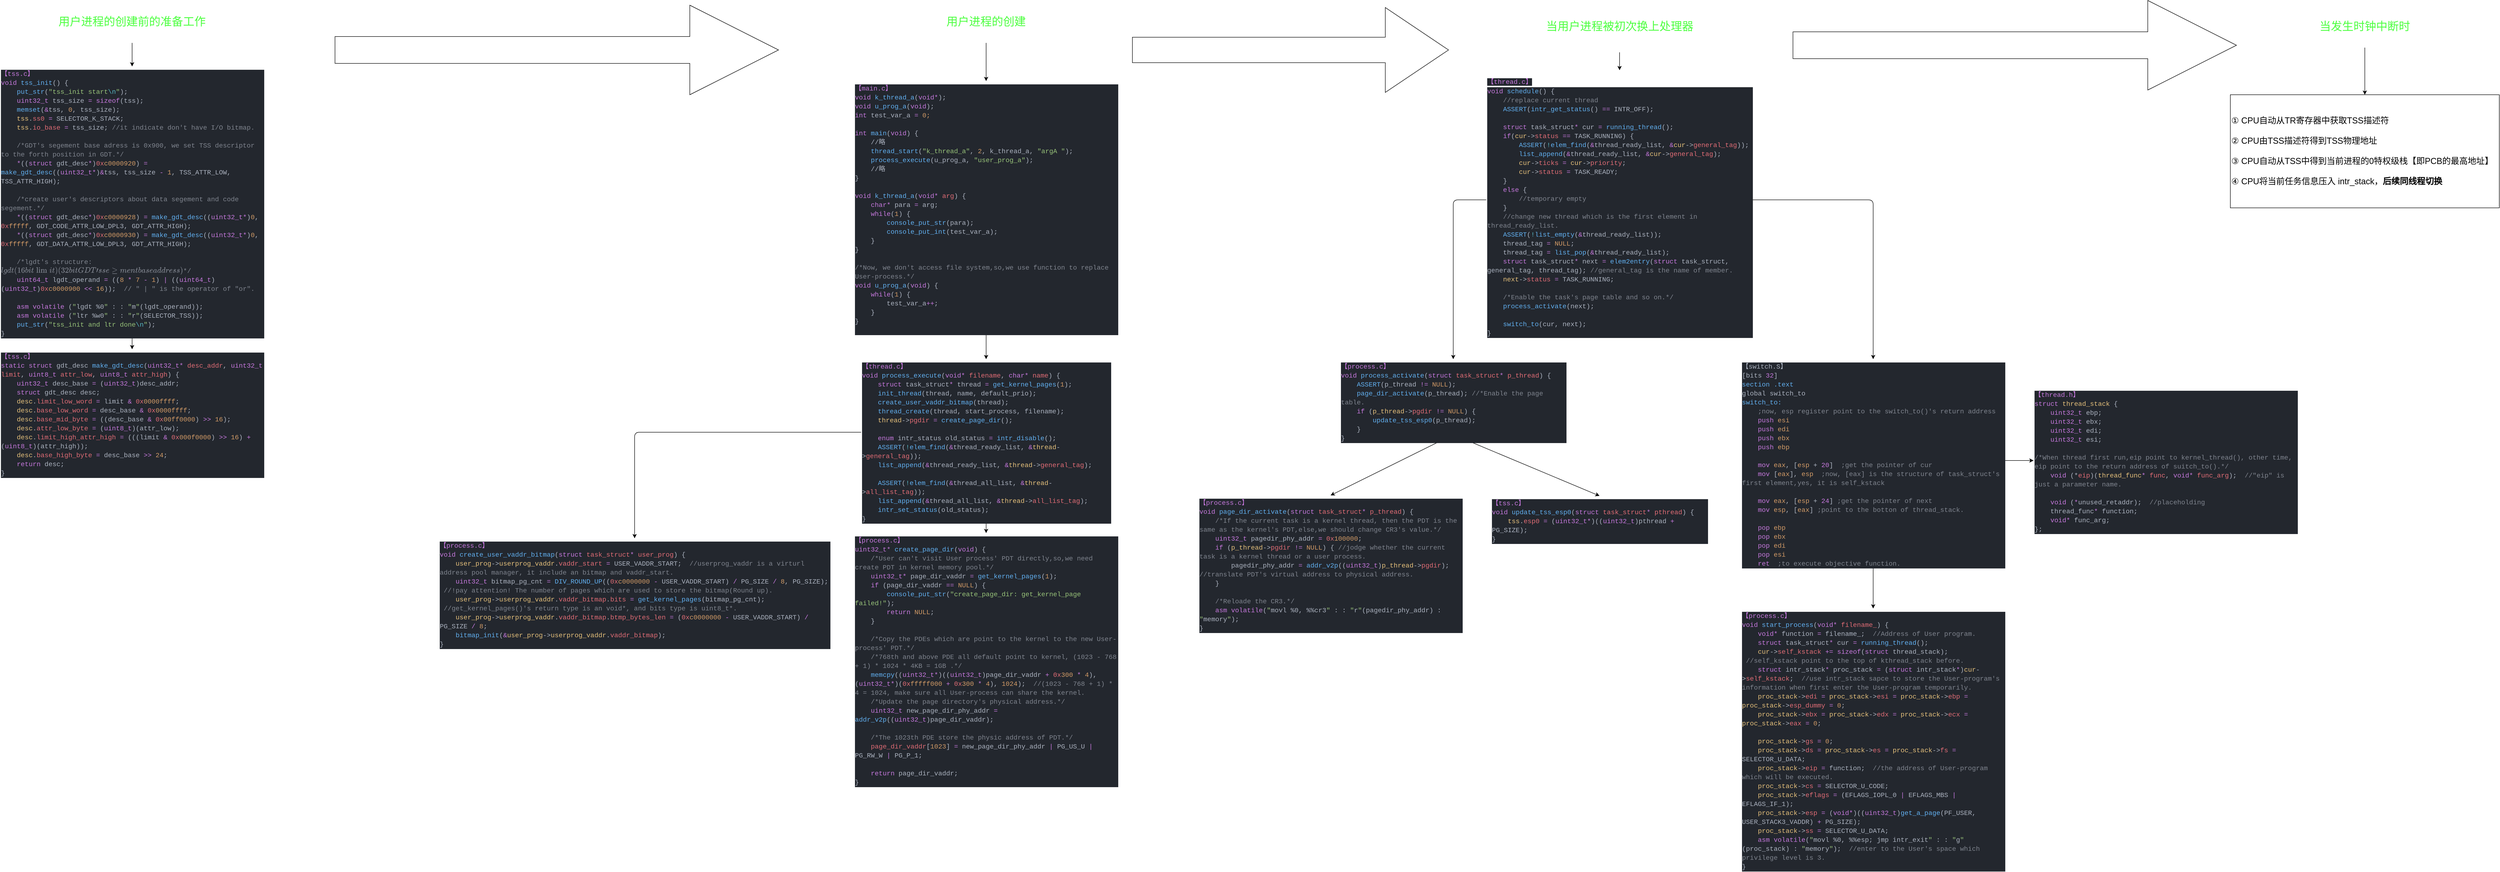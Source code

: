 <mxfile>
    <diagram id="dCvuodsPiUNj7MBmJcpd" name="Page-1">
        <mxGraphModel dx="4581" dy="1067" grid="1" gridSize="10" guides="1" tooltips="1" connect="1" arrows="1" fold="1" page="1" pageScale="1" pageWidth="827" pageHeight="1169" math="0" shadow="0">
            <root>
                <mxCell id="0"/>
                <mxCell id="1" parent="0"/>
                <mxCell id="15" style="edgeStyle=none;html=1;exitX=0.5;exitY=1;exitDx=0;exitDy=0;" edge="1" parent="1" source="2" target="3">
                    <mxGeometry relative="1" as="geometry"/>
                </mxCell>
                <mxCell id="2" value="&lt;div style=&quot;color: rgb(171, 178, 191); background-color: rgb(35, 39, 46); font-family: Consolas, &amp;quot;Courier New&amp;quot;, monospace; font-weight: normal; font-size: 14px; line-height: 19px;&quot;&gt;&lt;div&gt;&lt;span style=&quot;color: #c678dd;&quot;&gt;【main.c】&lt;/span&gt;&lt;/div&gt;&lt;div&gt;&lt;span style=&quot;color: #c678dd;&quot;&gt;void&lt;/span&gt;&lt;span style=&quot;color: #abb2bf;&quot;&gt; &lt;/span&gt;&lt;span style=&quot;color: #61afef;&quot;&gt;k_thread_a&lt;/span&gt;&lt;span style=&quot;color: #abb2bf;&quot;&gt;(&lt;/span&gt;&lt;span style=&quot;color: #c678dd;&quot;&gt;void*&lt;/span&gt;&lt;span style=&quot;color: #abb2bf;&quot;&gt;);&lt;/span&gt;&lt;/div&gt;&lt;div&gt;&lt;span style=&quot;color: #c678dd;&quot;&gt;void&lt;/span&gt;&lt;span style=&quot;color: #abb2bf;&quot;&gt; &lt;/span&gt;&lt;span style=&quot;color: #61afef;&quot;&gt;u_prog_a&lt;/span&gt;&lt;span style=&quot;color: #abb2bf;&quot;&gt;(&lt;/span&gt;&lt;span style=&quot;color: #c678dd;&quot;&gt;void&lt;/span&gt;&lt;span style=&quot;color: #abb2bf;&quot;&gt;);&lt;/span&gt;&lt;/div&gt;&lt;div&gt;&lt;span style=&quot;color: #c678dd;&quot;&gt;int&lt;/span&gt;&lt;span style=&quot;color: #abb2bf;&quot;&gt; test_var_a &lt;/span&gt;&lt;span style=&quot;color: #c678dd;&quot;&gt;=&lt;/span&gt;&lt;span style=&quot;color: #abb2bf;&quot;&gt; &lt;/span&gt;&lt;span style=&quot;color: #d19a66;&quot;&gt;0;&lt;/span&gt;&lt;/div&gt;&lt;br&gt;&lt;div&gt;&lt;span style=&quot;color: #c678dd;&quot;&gt;int&lt;/span&gt;&lt;span style=&quot;color: #abb2bf;&quot;&gt; &lt;/span&gt;&lt;span style=&quot;color: #61afef;&quot;&gt;main&lt;/span&gt;&lt;span style=&quot;color: #abb2bf;&quot;&gt;(&lt;/span&gt;&lt;span style=&quot;color: #c678dd;&quot;&gt;void&lt;/span&gt;&lt;span style=&quot;color: #abb2bf;&quot;&gt;) {&lt;/span&gt;&lt;/div&gt;&lt;div&gt;&lt;span style=&quot;color: #abb2bf;&quot;&gt;&amp;nbsp; &amp;nbsp; //略&lt;/span&gt;&lt;/div&gt;&lt;div&gt;&lt;span style=&quot;color: #61afef;&quot;&gt;&amp;nbsp; &amp;nbsp; thread_start&lt;/span&gt;&lt;span style=&quot;color: #abb2bf;&quot;&gt;(&lt;/span&gt;&lt;span style=&quot;color: #98c379;&quot;&gt;&quot;k_thread_a&quot;&lt;/span&gt;&lt;span style=&quot;color: #abb2bf;&quot;&gt;, &lt;/span&gt;&lt;span style=&quot;color: #d19a66;&quot;&gt;2&lt;/span&gt;&lt;span style=&quot;color: #abb2bf;&quot;&gt;, k_thread_a, &lt;/span&gt;&lt;span style=&quot;color: #98c379;&quot;&gt;&quot;argA &quot;&lt;/span&gt;&lt;span style=&quot;color: #abb2bf;&quot;&gt;);&lt;/span&gt;&lt;/div&gt;&lt;div&gt;&lt;span style=&quot;color: #abb2bf;&quot;&gt;&amp;nbsp; &amp;nbsp; &lt;/span&gt;&lt;span style=&quot;color: #61afef;&quot;&gt;process_execute&lt;/span&gt;&lt;span style=&quot;color: #abb2bf;&quot;&gt;(u_prog_a, &lt;/span&gt;&lt;span style=&quot;color: #98c379;&quot;&gt;&quot;user_prog_a&quot;&lt;/span&gt;&lt;span style=&quot;color: #abb2bf;&quot;&gt;);&lt;/span&gt;&lt;/div&gt;&lt;div&gt;&lt;span style=&quot;color: #abb2bf;&quot;&gt;&amp;nbsp; &amp;nbsp; //略&lt;/span&gt;&lt;/div&gt;&lt;div&gt;&lt;span style=&quot;color: #abb2bf;&quot;&gt;}&lt;/span&gt;&lt;/div&gt;&lt;br&gt;&lt;div&gt;&lt;span style=&quot;color: #c678dd;&quot;&gt;void&lt;/span&gt;&lt;span style=&quot;color: #abb2bf;&quot;&gt; &lt;/span&gt;&lt;span style=&quot;color: #61afef;&quot;&gt;k_thread_a&lt;/span&gt;&lt;span style=&quot;color: #abb2bf;&quot;&gt;(&lt;/span&gt;&lt;span style=&quot;color: #c678dd;&quot;&gt;void*&lt;/span&gt;&lt;span style=&quot;color: #e06c75;&quot;&gt; arg&lt;/span&gt;&lt;span style=&quot;color: #abb2bf;&quot;&gt;) {&lt;/span&gt;&lt;/div&gt;&lt;div&gt;&lt;span style=&quot;color: #abb2bf;&quot;&gt;&amp;nbsp; &amp;nbsp; &lt;/span&gt;&lt;span style=&quot;color: #c678dd;&quot;&gt;char*&lt;/span&gt;&lt;span style=&quot;color: #abb2bf;&quot;&gt; para &lt;/span&gt;&lt;span style=&quot;color: #c678dd;&quot;&gt;=&lt;/span&gt;&lt;span style=&quot;color: #abb2bf;&quot;&gt; arg;&lt;/span&gt;&lt;/div&gt;&lt;div&gt;&lt;span style=&quot;color: #abb2bf;&quot;&gt;&amp;nbsp; &amp;nbsp; &lt;/span&gt;&lt;span style=&quot;color: #c678dd;&quot;&gt;while&lt;/span&gt;&lt;span style=&quot;color: #abb2bf;&quot;&gt;(&lt;/span&gt;&lt;span style=&quot;color: #d19a66;&quot;&gt;1&lt;/span&gt;&lt;span style=&quot;color: #abb2bf;&quot;&gt;) {&lt;/span&gt;&lt;/div&gt;&lt;div&gt;&lt;span style=&quot;color: #abb2bf;&quot;&gt;&amp;nbsp; &amp;nbsp; &amp;nbsp; &amp;nbsp; &lt;/span&gt;&lt;span style=&quot;color: #61afef;&quot;&gt;console_put_str&lt;/span&gt;&lt;span style=&quot;color: #abb2bf;&quot;&gt;(para);&lt;/span&gt;&lt;/div&gt;&lt;div&gt;&lt;span style=&quot;color: #abb2bf;&quot;&gt;&amp;nbsp; &amp;nbsp; &amp;nbsp; &amp;nbsp; &lt;/span&gt;&lt;span style=&quot;color: #61afef;&quot;&gt;console_put_int&lt;/span&gt;&lt;span style=&quot;color: #abb2bf;&quot;&gt;(test_var_a);&lt;/span&gt;&lt;/div&gt;&lt;div&gt;&lt;span style=&quot;color: #abb2bf;&quot;&gt;&amp;nbsp; &amp;nbsp; }&lt;/span&gt;&lt;/div&gt;&lt;div&gt;&lt;span style=&quot;color: #abb2bf;&quot;&gt;}&lt;/span&gt;&lt;/div&gt;&lt;div&gt;&lt;br&gt;&lt;/div&gt;&lt;div&gt;&lt;span style=&quot;color: #7f848e;&quot;&gt;/*Now, we don't access file system,so,we use function to replace User-process.*/&lt;/span&gt;&lt;/div&gt;&lt;div&gt;&lt;span style=&quot;color: #c678dd;&quot;&gt;void&lt;/span&gt;&lt;span style=&quot;color: #abb2bf;&quot;&gt; &lt;/span&gt;&lt;span style=&quot;color: #61afef;&quot;&gt;u_prog_a&lt;/span&gt;&lt;span style=&quot;color: #abb2bf;&quot;&gt;(&lt;/span&gt;&lt;span style=&quot;color: #c678dd;&quot;&gt;void&lt;/span&gt;&lt;span style=&quot;color: #abb2bf;&quot;&gt;) {&lt;/span&gt;&lt;/div&gt;&lt;div&gt;&lt;span style=&quot;color: #abb2bf;&quot;&gt;&amp;nbsp; &amp;nbsp; &lt;/span&gt;&lt;span style=&quot;color: #c678dd;&quot;&gt;while&lt;/span&gt;&lt;span style=&quot;color: #abb2bf;&quot;&gt;(&lt;/span&gt;&lt;span style=&quot;color: #d19a66;&quot;&gt;1&lt;/span&gt;&lt;span style=&quot;color: #abb2bf;&quot;&gt;) {&lt;/span&gt;&lt;/div&gt;&lt;div&gt;&lt;span style=&quot;color: #abb2bf;&quot;&gt;&amp;nbsp; &amp;nbsp; &amp;nbsp; &amp;nbsp; test_var_a&lt;/span&gt;&lt;span style=&quot;color: #c678dd;&quot;&gt;++&lt;/span&gt;&lt;span style=&quot;color: #abb2bf;&quot;&gt;;&lt;/span&gt;&lt;/div&gt;&lt;div&gt;&lt;span style=&quot;color: #abb2bf;&quot;&gt;&amp;nbsp; &amp;nbsp; }&lt;/span&gt;&lt;/div&gt;&lt;div&gt;&lt;span style=&quot;color: #abb2bf;&quot;&gt;}&lt;/span&gt;&lt;/div&gt;&lt;div&gt;&lt;br&gt;&lt;/div&gt;&lt;/div&gt;" style="text;whiteSpace=wrap;html=1;" parent="1" vertex="1">
                    <mxGeometry x="520" y="171" width="560" height="530" as="geometry"/>
                </mxCell>
                <mxCell id="16" style="edgeStyle=none;html=1;exitX=0.5;exitY=1;exitDx=0;exitDy=0;entryX=0.5;entryY=0;entryDx=0;entryDy=0;" edge="1" parent="1" source="3" target="6">
                    <mxGeometry relative="1" as="geometry"/>
                </mxCell>
                <mxCell id="17" style="edgeStyle=none;html=1;exitX=0;exitY=0.5;exitDx=0;exitDy=0;entryX=0.5;entryY=0;entryDx=0;entryDy=0;" edge="1" parent="1" source="3" target="4">
                    <mxGeometry relative="1" as="geometry">
                        <Array as="points">
                            <mxPoint x="55" y="916"/>
                        </Array>
                    </mxGeometry>
                </mxCell>
                <mxCell id="3" value="&lt;div style=&quot;color: rgb(171, 178, 191); background-color: rgb(35, 39, 46); font-family: Consolas, &amp;quot;Courier New&amp;quot;, monospace; font-weight: normal; font-size: 14px; line-height: 19px;&quot;&gt;&lt;div&gt;&lt;span style=&quot;color: #c678dd;&quot;&gt;【thread.c】&lt;/span&gt;&lt;/div&gt;&lt;div&gt;&lt;span style=&quot;color: #c678dd;&quot;&gt;void&lt;/span&gt;&lt;span style=&quot;color: #abb2bf;&quot;&gt; &lt;/span&gt;&lt;span style=&quot;color: #61afef;&quot;&gt;process_execute&lt;/span&gt;&lt;span style=&quot;color: #abb2bf;&quot;&gt;(&lt;/span&gt;&lt;span style=&quot;color: #c678dd;&quot;&gt;void*&lt;/span&gt;&lt;span style=&quot;color: #e06c75;&quot;&gt; filename&lt;/span&gt;&lt;span style=&quot;color: #abb2bf;&quot;&gt;,&lt;/span&gt;&lt;span style=&quot;color: #e06c75;&quot;&gt; &lt;/span&gt;&lt;span style=&quot;color: #c678dd;&quot;&gt;char*&lt;/span&gt;&lt;span style=&quot;color: #e06c75;&quot;&gt; name&lt;/span&gt;&lt;span style=&quot;color: #abb2bf;&quot;&gt;) {&lt;/span&gt;&lt;/div&gt;&lt;div&gt;&lt;span style=&quot;color: #abb2bf;&quot;&gt;&amp;nbsp; &amp;nbsp; &lt;/span&gt;&lt;span style=&quot;color: #c678dd;&quot;&gt;struct&lt;/span&gt;&lt;span style=&quot;color: #abb2bf;&quot;&gt; task_struct&lt;/span&gt;&lt;span style=&quot;color: #c678dd;&quot;&gt;*&lt;/span&gt;&lt;span style=&quot;color: #abb2bf;&quot;&gt; thread &lt;/span&gt;&lt;span style=&quot;color: #c678dd;&quot;&gt;=&lt;/span&gt;&lt;span style=&quot;color: #abb2bf;&quot;&gt; &lt;/span&gt;&lt;span style=&quot;color: #61afef;&quot;&gt;get_kernel_pages&lt;/span&gt;&lt;span style=&quot;color: #abb2bf;&quot;&gt;(&lt;/span&gt;&lt;span style=&quot;color: #d19a66;&quot;&gt;1&lt;/span&gt;&lt;span style=&quot;color: #abb2bf;&quot;&gt;);&lt;/span&gt;&lt;/div&gt;&lt;div&gt;&lt;span style=&quot;color: #abb2bf;&quot;&gt;&amp;nbsp; &amp;nbsp; &lt;/span&gt;&lt;span style=&quot;color: #61afef;&quot;&gt;init_thread&lt;/span&gt;&lt;span style=&quot;color: #abb2bf;&quot;&gt;(thread, name, default_prio);&lt;/span&gt;&lt;/div&gt;&lt;div&gt;&lt;span style=&quot;color: #abb2bf;&quot;&gt;&amp;nbsp; &amp;nbsp; &lt;/span&gt;&lt;span style=&quot;color: #61afef;&quot;&gt;create_user_vaddr_bitmap&lt;/span&gt;&lt;span style=&quot;color: #abb2bf;&quot;&gt;(thread);&lt;/span&gt;&lt;/div&gt;&lt;div&gt;&lt;span style=&quot;color: #abb2bf;&quot;&gt;&amp;nbsp; &amp;nbsp; &lt;/span&gt;&lt;span style=&quot;color: #61afef;&quot;&gt;thread_create&lt;/span&gt;&lt;span style=&quot;color: #abb2bf;&quot;&gt;(thread, start_process, filename);&lt;/span&gt;&lt;/div&gt;&lt;div&gt;&lt;span style=&quot;color: #abb2bf;&quot;&gt;&amp;nbsp; &amp;nbsp; &lt;/span&gt;&lt;span style=&quot;color: #e5c07b;&quot;&gt;thread&lt;/span&gt;&lt;span style=&quot;color: #abb2bf;&quot;&gt;-&amp;gt;&lt;/span&gt;&lt;span style=&quot;color: #e06c75;&quot;&gt;pgdir&lt;/span&gt;&lt;span style=&quot;color: #abb2bf;&quot;&gt; &lt;/span&gt;&lt;span style=&quot;color: #c678dd;&quot;&gt;=&lt;/span&gt;&lt;span style=&quot;color: #abb2bf;&quot;&gt; &lt;/span&gt;&lt;span style=&quot;color: #61afef;&quot;&gt;create_page_dir&lt;/span&gt;&lt;span style=&quot;color: #abb2bf;&quot;&gt;();&lt;/span&gt;&lt;/div&gt;&lt;div&gt;&lt;span style=&quot;color: #abb2bf;&quot;&gt;&amp;nbsp; &amp;nbsp; &lt;/span&gt;&lt;/div&gt;&lt;div&gt;&lt;span style=&quot;color: #abb2bf;&quot;&gt;&amp;nbsp; &amp;nbsp; &lt;/span&gt;&lt;span style=&quot;color: #c678dd;&quot;&gt;enum&lt;/span&gt;&lt;span style=&quot;color: #abb2bf;&quot;&gt; intr_status old_status &lt;/span&gt;&lt;span style=&quot;color: #c678dd;&quot;&gt;=&lt;/span&gt;&lt;span style=&quot;color: #abb2bf;&quot;&gt; &lt;/span&gt;&lt;span style=&quot;color: #61afef;&quot;&gt;intr_disable&lt;/span&gt;&lt;span style=&quot;color: #abb2bf;&quot;&gt;();&lt;/span&gt;&lt;/div&gt;&lt;div&gt;&lt;span style=&quot;color: #abb2bf;&quot;&gt;&amp;nbsp; &amp;nbsp; &lt;/span&gt;&lt;span style=&quot;color: #61afef;&quot;&gt;ASSERT&lt;/span&gt;&lt;span style=&quot;color: #abb2bf;&quot;&gt;(&lt;/span&gt;&lt;span style=&quot;color: #56b6c2;&quot;&gt;!&lt;/span&gt;&lt;span style=&quot;color: #61afef;&quot;&gt;elem_find&lt;/span&gt;&lt;span style=&quot;color: #abb2bf;&quot;&gt;(&lt;/span&gt;&lt;span style=&quot;color: #c678dd;&quot;&gt;&amp;amp;&lt;/span&gt;&lt;span style=&quot;color: #abb2bf;&quot;&gt;thread_ready_list, &lt;/span&gt;&lt;span style=&quot;color: #c678dd;&quot;&gt;&amp;amp;&lt;/span&gt;&lt;span style=&quot;color: #e5c07b;&quot;&gt;thread&lt;/span&gt;&lt;span style=&quot;color: #abb2bf;&quot;&gt;-&amp;gt;&lt;/span&gt;&lt;span style=&quot;color: #e06c75;&quot;&gt;general_tag&lt;/span&gt;&lt;span style=&quot;color: #abb2bf;&quot;&gt;));&lt;/span&gt;&lt;/div&gt;&lt;div&gt;&lt;span style=&quot;color: #abb2bf;&quot;&gt;&amp;nbsp; &amp;nbsp; &lt;/span&gt;&lt;span style=&quot;color: #61afef;&quot;&gt;list_append&lt;/span&gt;&lt;span style=&quot;color: #abb2bf;&quot;&gt;(&lt;/span&gt;&lt;span style=&quot;color: #c678dd;&quot;&gt;&amp;amp;&lt;/span&gt;&lt;span style=&quot;color: #abb2bf;&quot;&gt;thread_ready_list, &lt;/span&gt;&lt;span style=&quot;color: #c678dd;&quot;&gt;&amp;amp;&lt;/span&gt;&lt;span style=&quot;color: #e5c07b;&quot;&gt;thread&lt;/span&gt;&lt;span style=&quot;color: #abb2bf;&quot;&gt;-&amp;gt;&lt;/span&gt;&lt;span style=&quot;color: #e06c75;&quot;&gt;general_tag&lt;/span&gt;&lt;span style=&quot;color: #abb2bf;&quot;&gt;);&lt;/span&gt;&lt;/div&gt;&lt;div&gt;&lt;span style=&quot;color: #abb2bf;&quot;&gt;&amp;nbsp; &amp;nbsp; &lt;/span&gt;&lt;/div&gt;&lt;div&gt;&lt;span style=&quot;color: #abb2bf;&quot;&gt;&amp;nbsp; &amp;nbsp; &lt;/span&gt;&lt;span style=&quot;color: #61afef;&quot;&gt;ASSERT&lt;/span&gt;&lt;span style=&quot;color: #abb2bf;&quot;&gt;(&lt;/span&gt;&lt;span style=&quot;color: #56b6c2;&quot;&gt;!&lt;/span&gt;&lt;span style=&quot;color: #61afef;&quot;&gt;elem_find&lt;/span&gt;&lt;span style=&quot;color: #abb2bf;&quot;&gt;(&lt;/span&gt;&lt;span style=&quot;color: #c678dd;&quot;&gt;&amp;amp;&lt;/span&gt;&lt;span style=&quot;color: #abb2bf;&quot;&gt;thread_all_list, &lt;/span&gt;&lt;span style=&quot;color: #c678dd;&quot;&gt;&amp;amp;&lt;/span&gt;&lt;span style=&quot;color: #e5c07b;&quot;&gt;thread&lt;/span&gt;&lt;span style=&quot;color: #abb2bf;&quot;&gt;-&amp;gt;&lt;/span&gt;&lt;span style=&quot;color: #e06c75;&quot;&gt;all_list_tag&lt;/span&gt;&lt;span style=&quot;color: #abb2bf;&quot;&gt;));&lt;/span&gt;&lt;/div&gt;&lt;div&gt;&lt;span style=&quot;color: #abb2bf;&quot;&gt;&amp;nbsp; &amp;nbsp; &lt;/span&gt;&lt;span style=&quot;color: #61afef;&quot;&gt;list_append&lt;/span&gt;&lt;span style=&quot;color: #abb2bf;&quot;&gt;(&lt;/span&gt;&lt;span style=&quot;color: #c678dd;&quot;&gt;&amp;amp;&lt;/span&gt;&lt;span style=&quot;color: #abb2bf;&quot;&gt;thread_all_list, &lt;/span&gt;&lt;span style=&quot;color: #c678dd;&quot;&gt;&amp;amp;&lt;/span&gt;&lt;span style=&quot;color: #e5c07b;&quot;&gt;thread&lt;/span&gt;&lt;span style=&quot;color: #abb2bf;&quot;&gt;-&amp;gt;&lt;/span&gt;&lt;span style=&quot;color: #e06c75;&quot;&gt;all_list_tag&lt;/span&gt;&lt;span style=&quot;color: #abb2bf;&quot;&gt;);&lt;/span&gt;&lt;/div&gt;&lt;div&gt;&lt;span style=&quot;color: #abb2bf;&quot;&gt;&amp;nbsp; &amp;nbsp; &lt;/span&gt;&lt;span style=&quot;color: #61afef;&quot;&gt;intr_set_status&lt;/span&gt;&lt;span style=&quot;color: #abb2bf;&quot;&gt;(old_status);&lt;/span&gt;&lt;/div&gt;&lt;div&gt;&lt;span style=&quot;color: #abb2bf;&quot;&gt;}&lt;/span&gt;&lt;/div&gt;&lt;/div&gt;" style="text;whiteSpace=wrap;html=1;" parent="1" vertex="1">
                    <mxGeometry x="535" y="761" width="530" height="310" as="geometry"/>
                </mxCell>
                <mxCell id="4" value="&lt;div style=&quot;color: rgb(171, 178, 191); background-color: rgb(35, 39, 46); font-family: Consolas, &amp;quot;Courier New&amp;quot;, monospace; font-weight: normal; font-size: 14px; line-height: 19px;&quot;&gt;&lt;div&gt;&lt;span style=&quot;color: #c678dd;&quot;&gt;【process.c】&lt;/span&gt;&lt;/div&gt;&lt;div&gt;&lt;span style=&quot;color: #c678dd;&quot;&gt;void&lt;/span&gt;&lt;span style=&quot;color: #abb2bf;&quot;&gt; &lt;/span&gt;&lt;span style=&quot;color: #61afef;&quot;&gt;create_user_vaddr_bitmap&lt;/span&gt;&lt;span style=&quot;color: #abb2bf;&quot;&gt;(&lt;/span&gt;&lt;span style=&quot;color: #c678dd;&quot;&gt;struct&lt;/span&gt;&lt;span style=&quot;color: #e06c75;&quot;&gt; task_struct&lt;/span&gt;&lt;span style=&quot;color: #c678dd;&quot;&gt;*&lt;/span&gt;&lt;span style=&quot;color: #e06c75;&quot;&gt; user_prog&lt;/span&gt;&lt;span style=&quot;color: #abb2bf;&quot;&gt;) {&lt;/span&gt;&lt;/div&gt;&lt;div&gt;&lt;span style=&quot;color: #abb2bf;&quot;&gt;&amp;nbsp; &amp;nbsp; &lt;/span&gt;&lt;span style=&quot;color: #e5c07b;&quot;&gt;user_prog&lt;/span&gt;&lt;span style=&quot;color: #abb2bf;&quot;&gt;-&amp;gt;&lt;/span&gt;&lt;span style=&quot;color: #e5c07b;&quot;&gt;userprog_vaddr&lt;/span&gt;&lt;span style=&quot;color: #abb2bf;&quot;&gt;.&lt;/span&gt;&lt;span style=&quot;color: #e06c75;&quot;&gt;vaddr_start&lt;/span&gt;&lt;span style=&quot;color: #abb2bf;&quot;&gt; &lt;/span&gt;&lt;span style=&quot;color: #c678dd;&quot;&gt;=&lt;/span&gt;&lt;span style=&quot;color: #abb2bf;&quot;&gt; USER_VADDR_START;&lt;/span&gt;&lt;span style=&quot;color: #7f848e;&quot;&gt; &amp;nbsp;//userprog_vaddr is a virturl address pool manager, it include an bitmap and vaddr_start.&lt;/span&gt;&lt;/div&gt;&lt;div&gt;&lt;span style=&quot;color: #abb2bf;&quot;&gt;&amp;nbsp; &amp;nbsp; &lt;/span&gt;&lt;span style=&quot;color: #c678dd;&quot;&gt;uint32_t&lt;/span&gt;&lt;span style=&quot;color: #abb2bf;&quot;&gt; bitmap_pg_cnt &lt;/span&gt;&lt;span style=&quot;color: #c678dd;&quot;&gt;=&lt;/span&gt;&lt;span style=&quot;color: #abb2bf;&quot;&gt; &lt;/span&gt;&lt;span style=&quot;color: #61afef;&quot;&gt;DIV_ROUND_UP&lt;/span&gt;&lt;span style=&quot;color: #abb2bf;&quot;&gt;((&lt;/span&gt;&lt;span style=&quot;color: #e06c75;&quot;&gt;0x&lt;/span&gt;&lt;span style=&quot;color: #d19a66;&quot;&gt;c0000000&lt;/span&gt;&lt;span style=&quot;color: #abb2bf;&quot;&gt; &lt;/span&gt;&lt;span style=&quot;color: #c678dd;&quot;&gt;-&lt;/span&gt;&lt;span style=&quot;color: #abb2bf;&quot;&gt; USER_VADDR_START) &lt;/span&gt;&lt;span style=&quot;color: #c678dd;&quot;&gt;/&lt;/span&gt;&lt;span style=&quot;color: #abb2bf;&quot;&gt; PG_SIZE &lt;/span&gt;&lt;span style=&quot;color: #c678dd;&quot;&gt;/&lt;/span&gt;&lt;span style=&quot;color: #abb2bf;&quot;&gt; &lt;/span&gt;&lt;span style=&quot;color: #d19a66;&quot;&gt;8&lt;/span&gt;&lt;span style=&quot;color: #abb2bf;&quot;&gt;, PG_SIZE);&lt;/span&gt;&lt;span style=&quot;color: #7f848e;&quot;&gt; &amp;nbsp;//!pay attention! The number of pages which are used to store the bitmap(Round up).&lt;/span&gt;&lt;/div&gt;&lt;div&gt;&lt;span style=&quot;color: #abb2bf;&quot;&gt;&amp;nbsp; &amp;nbsp; &lt;/span&gt;&lt;span style=&quot;color: #e5c07b;&quot;&gt;user_prog&lt;/span&gt;&lt;span style=&quot;color: #abb2bf;&quot;&gt;-&amp;gt;&lt;/span&gt;&lt;span style=&quot;color: #e5c07b;&quot;&gt;userprog_vaddr&lt;/span&gt;&lt;span style=&quot;color: #abb2bf;&quot;&gt;.&lt;/span&gt;&lt;span style=&quot;color: #e06c75;&quot;&gt;vaddr_bitmap&lt;/span&gt;&lt;span style=&quot;color: #abb2bf;&quot;&gt;.&lt;/span&gt;&lt;span style=&quot;color: #e06c75;&quot;&gt;bits&lt;/span&gt;&lt;span style=&quot;color: #abb2bf;&quot;&gt; &lt;/span&gt;&lt;span style=&quot;color: #c678dd;&quot;&gt;=&lt;/span&gt;&lt;span style=&quot;color: #abb2bf;&quot;&gt; &lt;/span&gt;&lt;span style=&quot;color: #61afef;&quot;&gt;get_kernel_pages&lt;/span&gt;&lt;span style=&quot;color: #abb2bf;&quot;&gt;(bitmap_pg_cnt);&lt;/span&gt;&lt;span style=&quot;color: #7f848e;&quot;&gt; &amp;nbsp;//get_kernel_pages()'s return type is an void*, and bits type is uint8_t*.&lt;/span&gt;&lt;/div&gt;&lt;div&gt;&lt;span style=&quot;color: #abb2bf;&quot;&gt;&amp;nbsp; &amp;nbsp; &lt;/span&gt;&lt;span style=&quot;color: #e5c07b;&quot;&gt;user_prog&lt;/span&gt;&lt;span style=&quot;color: #abb2bf;&quot;&gt;-&amp;gt;&lt;/span&gt;&lt;span style=&quot;color: #e5c07b;&quot;&gt;userprog_vaddr&lt;/span&gt;&lt;span style=&quot;color: #abb2bf;&quot;&gt;.&lt;/span&gt;&lt;span style=&quot;color: #e06c75;&quot;&gt;vaddr_bitmap&lt;/span&gt;&lt;span style=&quot;color: #abb2bf;&quot;&gt;.&lt;/span&gt;&lt;span style=&quot;color: #e06c75;&quot;&gt;btmp_bytes_len&lt;/span&gt;&lt;span style=&quot;color: #abb2bf;&quot;&gt; &lt;/span&gt;&lt;span style=&quot;color: #c678dd;&quot;&gt;=&lt;/span&gt;&lt;span style=&quot;color: #abb2bf;&quot;&gt; (&lt;/span&gt;&lt;span style=&quot;color: #e06c75;&quot;&gt;0x&lt;/span&gt;&lt;span style=&quot;color: #d19a66;&quot;&gt;c0000000&lt;/span&gt;&lt;span style=&quot;color: #abb2bf;&quot;&gt; &lt;/span&gt;&lt;span style=&quot;color: #c678dd;&quot;&gt;-&lt;/span&gt;&lt;span style=&quot;color: #abb2bf;&quot;&gt; USER_VADDR_START) &lt;/span&gt;&lt;span style=&quot;color: #c678dd;&quot;&gt;/&lt;/span&gt;&lt;span style=&quot;color: #abb2bf;&quot;&gt; PG_SIZE &lt;/span&gt;&lt;span style=&quot;color: #c678dd;&quot;&gt;/&lt;/span&gt;&lt;span style=&quot;color: #abb2bf;&quot;&gt; &lt;/span&gt;&lt;span style=&quot;color: #d19a66;&quot;&gt;8&lt;/span&gt;&lt;span style=&quot;color: #abb2bf;&quot;&gt;;&lt;/span&gt;&lt;/div&gt;&lt;div&gt;&lt;span style=&quot;color: #abb2bf;&quot;&gt;&amp;nbsp; &amp;nbsp; &lt;/span&gt;&lt;span style=&quot;color: #61afef;&quot;&gt;bitmap_init&lt;/span&gt;&lt;span style=&quot;color: #abb2bf;&quot;&gt;(&lt;/span&gt;&lt;span style=&quot;color: #c678dd;&quot;&gt;&amp;amp;&lt;/span&gt;&lt;span style=&quot;color: #e5c07b;&quot;&gt;user_prog&lt;/span&gt;&lt;span style=&quot;color: #abb2bf;&quot;&gt;-&amp;gt;&lt;/span&gt;&lt;span style=&quot;color: #e5c07b;&quot;&gt;userprog_vaddr&lt;/span&gt;&lt;span style=&quot;color: #abb2bf;&quot;&gt;.&lt;/span&gt;&lt;span style=&quot;color: #e06c75;&quot;&gt;vaddr_bitmap&lt;/span&gt;&lt;span style=&quot;color: #abb2bf;&quot;&gt;);&lt;/span&gt;&lt;/div&gt;&lt;div&gt;&lt;span style=&quot;color: #abb2bf;&quot;&gt;}&lt;/span&gt;&lt;/div&gt;&lt;/div&gt;" style="text;whiteSpace=wrap;html=1;" parent="1" vertex="1">
                    <mxGeometry x="-360" y="1141" width="830" height="220" as="geometry"/>
                </mxCell>
                <mxCell id="6" value="&lt;div style=&quot;background-color: rgb(35, 39, 46); font-family: Consolas, &amp;quot;Courier New&amp;quot;, monospace; font-weight: normal; font-size: 14px; line-height: 19px;&quot;&gt;&lt;div style=&quot;&quot;&gt;&lt;font color=&quot;#c678dd&quot;&gt;【process.c】&lt;/font&gt;&lt;/div&gt;&lt;div style=&quot;color: rgb(171, 178, 191);&quot;&gt;&lt;span style=&quot;color: #c678dd;&quot;&gt;uint32_t*&lt;/span&gt;&lt;span style=&quot;color: #abb2bf;&quot;&gt; &lt;/span&gt;&lt;span style=&quot;color: #61afef;&quot;&gt;create_page_dir&lt;/span&gt;&lt;span style=&quot;color: #abb2bf;&quot;&gt;(&lt;/span&gt;&lt;span style=&quot;color: #c678dd;&quot;&gt;void&lt;/span&gt;&lt;span style=&quot;color: #abb2bf;&quot;&gt;) {&lt;/span&gt;&lt;/div&gt;&lt;div style=&quot;color: rgb(171, 178, 191);&quot;&gt;&lt;span style=&quot;color: #7f848e;&quot;&gt;&amp;nbsp; &amp;nbsp; /*User can't visit User process' PDT directly,so,we need create PDT in kernel memory pool.*/&lt;/span&gt;&lt;/div&gt;&lt;div style=&quot;color: rgb(171, 178, 191);&quot;&gt;&lt;span style=&quot;color: #abb2bf;&quot;&gt;&amp;nbsp; &amp;nbsp; &lt;/span&gt;&lt;span style=&quot;color: #c678dd;&quot;&gt;uint32_t*&lt;/span&gt;&lt;span style=&quot;color: #abb2bf;&quot;&gt; page_dir_vaddr &lt;/span&gt;&lt;span style=&quot;color: #c678dd;&quot;&gt;=&lt;/span&gt;&lt;span style=&quot;color: #abb2bf;&quot;&gt; &lt;/span&gt;&lt;span style=&quot;color: #61afef;&quot;&gt;get_kernel_pages&lt;/span&gt;&lt;span style=&quot;color: #abb2bf;&quot;&gt;(&lt;/span&gt;&lt;span style=&quot;color: #d19a66;&quot;&gt;1&lt;/span&gt;&lt;span style=&quot;color: #abb2bf;&quot;&gt;);&lt;/span&gt;&lt;/div&gt;&lt;div style=&quot;color: rgb(171, 178, 191);&quot;&gt;&lt;span style=&quot;color: #abb2bf;&quot;&gt;&amp;nbsp; &amp;nbsp; &lt;/span&gt;&lt;span style=&quot;color: #c678dd;&quot;&gt;if&lt;/span&gt;&lt;span style=&quot;color: #abb2bf;&quot;&gt; (page_dir_vaddr &lt;/span&gt;&lt;span style=&quot;color: #c678dd;&quot;&gt;==&lt;/span&gt;&lt;span style=&quot;color: #abb2bf;&quot;&gt; &lt;/span&gt;&lt;span style=&quot;color: #d19a66;&quot;&gt;NULL&lt;/span&gt;&lt;span style=&quot;color: #abb2bf;&quot;&gt;) {&lt;/span&gt;&lt;/div&gt;&lt;div style=&quot;color: rgb(171, 178, 191);&quot;&gt;&lt;span style=&quot;color: #abb2bf;&quot;&gt;&amp;nbsp; &amp;nbsp; &amp;nbsp; &amp;nbsp; &lt;/span&gt;&lt;span style=&quot;color: #61afef;&quot;&gt;console_put_str&lt;/span&gt;&lt;span style=&quot;color: #abb2bf;&quot;&gt;(&lt;/span&gt;&lt;span style=&quot;color: #98c379;&quot;&gt;&quot;create_page_dir: get_kernel_page failed!&quot;&lt;/span&gt;&lt;span style=&quot;color: #abb2bf;&quot;&gt;);&lt;/span&gt;&lt;/div&gt;&lt;div style=&quot;color: rgb(171, 178, 191);&quot;&gt;&lt;span style=&quot;color: #abb2bf;&quot;&gt;&amp;nbsp; &amp;nbsp; &amp;nbsp; &amp;nbsp; &lt;/span&gt;&lt;span style=&quot;color: #c678dd;&quot;&gt;return&lt;/span&gt;&lt;span style=&quot;color: #abb2bf;&quot;&gt; &lt;/span&gt;&lt;span style=&quot;color: #d19a66;&quot;&gt;NULL&lt;/span&gt;&lt;span style=&quot;color: #abb2bf;&quot;&gt;;&lt;/span&gt;&lt;/div&gt;&lt;div style=&quot;color: rgb(171, 178, 191);&quot;&gt;&lt;span style=&quot;color: #abb2bf;&quot;&gt;&amp;nbsp; &amp;nbsp; }&lt;/span&gt;&lt;/div&gt;&lt;br&gt;&lt;div style=&quot;color: rgb(171, 178, 191);&quot;&gt;&lt;span style=&quot;color: #7f848e;&quot;&gt;&amp;nbsp; &amp;nbsp; /*Copy the PDEs which are point to the kernel to the new User-process' PDT.*/&lt;/span&gt;&lt;/div&gt;&lt;div style=&quot;color: rgb(171, 178, 191);&quot;&gt;&lt;span style=&quot;color: #7f848e;&quot;&gt;&amp;nbsp; &amp;nbsp; /*768th and above PDE all default point to kernel, (1023 - 768 + 1) * 1024 * 4KB = 1GB .*/&lt;/span&gt;&lt;/div&gt;&lt;div style=&quot;color: rgb(171, 178, 191);&quot;&gt;&lt;span style=&quot;color: #abb2bf;&quot;&gt;&amp;nbsp; &amp;nbsp; &lt;/span&gt;&lt;span style=&quot;color: #61afef;&quot;&gt;memcpy&lt;/span&gt;&lt;span style=&quot;color: #abb2bf;&quot;&gt;((&lt;/span&gt;&lt;span style=&quot;color: #c678dd;&quot;&gt;uint32_t*&lt;/span&gt;&lt;span style=&quot;color: #abb2bf;&quot;&gt;)((&lt;/span&gt;&lt;span style=&quot;color: #c678dd;&quot;&gt;uint32_t&lt;/span&gt;&lt;span style=&quot;color: #abb2bf;&quot;&gt;)page_dir_vaddr &lt;/span&gt;&lt;span style=&quot;color: #c678dd;&quot;&gt;+&lt;/span&gt;&lt;span style=&quot;color: #abb2bf;&quot;&gt; &lt;/span&gt;&lt;span style=&quot;color: #e06c75;&quot;&gt;0x&lt;/span&gt;&lt;span style=&quot;color: #d19a66;&quot;&gt;300&lt;/span&gt;&lt;span style=&quot;color: #abb2bf;&quot;&gt; &lt;/span&gt;&lt;span style=&quot;color: #c678dd;&quot;&gt;*&lt;/span&gt;&lt;span style=&quot;color: #abb2bf;&quot;&gt; &lt;/span&gt;&lt;span style=&quot;color: #d19a66;&quot;&gt;4&lt;/span&gt;&lt;span style=&quot;color: #abb2bf;&quot;&gt;), (&lt;/span&gt;&lt;span style=&quot;color: #c678dd;&quot;&gt;uint32_t*&lt;/span&gt;&lt;span style=&quot;color: #abb2bf;&quot;&gt;)(&lt;/span&gt;&lt;span style=&quot;color: #e06c75;&quot;&gt;0x&lt;/span&gt;&lt;span style=&quot;color: #d19a66;&quot;&gt;fffff000&lt;/span&gt;&lt;span style=&quot;color: #abb2bf;&quot;&gt; &lt;/span&gt;&lt;span style=&quot;color: #c678dd;&quot;&gt;+&lt;/span&gt;&lt;span style=&quot;color: #abb2bf;&quot;&gt; &lt;/span&gt;&lt;span style=&quot;color: #e06c75;&quot;&gt;0x&lt;/span&gt;&lt;span style=&quot;color: #d19a66;&quot;&gt;300&lt;/span&gt;&lt;span style=&quot;color: #abb2bf;&quot;&gt; &lt;/span&gt;&lt;span style=&quot;color: #c678dd;&quot;&gt;*&lt;/span&gt;&lt;span style=&quot;color: #abb2bf;&quot;&gt; &lt;/span&gt;&lt;span style=&quot;color: #d19a66;&quot;&gt;4&lt;/span&gt;&lt;span style=&quot;color: #abb2bf;&quot;&gt;), &lt;/span&gt;&lt;span style=&quot;color: #d19a66;&quot;&gt;1024&lt;/span&gt;&lt;span style=&quot;color: #abb2bf;&quot;&gt;);&lt;/span&gt;&lt;span style=&quot;color: #7f848e;&quot;&gt; &amp;nbsp;//(1023 - 768 + 1) * 4 = 1024, make sure all User-process can share the kernel.&lt;/span&gt;&lt;/div&gt;&lt;div style=&quot;color: rgb(171, 178, 191);&quot;&gt;&lt;span style=&quot;color: #7f848e;&quot;&gt;&amp;nbsp; &amp;nbsp; /*Update the page directory's physical address.*/&lt;/span&gt;&lt;/div&gt;&lt;div style=&quot;color: rgb(171, 178, 191);&quot;&gt;&lt;span style=&quot;color: #abb2bf;&quot;&gt;&amp;nbsp; &amp;nbsp; &lt;/span&gt;&lt;span style=&quot;color: #c678dd;&quot;&gt;uint32_t&lt;/span&gt;&lt;span style=&quot;color: #abb2bf;&quot;&gt; new_page_dir_phy_addr &lt;/span&gt;&lt;span style=&quot;color: #c678dd;&quot;&gt;=&lt;/span&gt;&lt;span style=&quot;color: #abb2bf;&quot;&gt; &lt;/span&gt;&lt;span style=&quot;color: #61afef;&quot;&gt;addr_v2p&lt;/span&gt;&lt;span style=&quot;color: #abb2bf;&quot;&gt;((&lt;/span&gt;&lt;span style=&quot;color: #c678dd;&quot;&gt;uint32_t&lt;/span&gt;&lt;span style=&quot;color: #abb2bf;&quot;&gt;)page_dir_vaddr);&lt;/span&gt;&lt;/div&gt;&lt;br&gt;&lt;div style=&quot;color: rgb(171, 178, 191);&quot;&gt;&lt;span style=&quot;color: #7f848e;&quot;&gt;&amp;nbsp; &amp;nbsp; /*The 1023th PDE store the physic address of PDT.*/&lt;/span&gt;&lt;/div&gt;&lt;div style=&quot;color: rgb(171, 178, 191);&quot;&gt;&lt;span style=&quot;color: #abb2bf;&quot;&gt;&amp;nbsp; &amp;nbsp; &lt;/span&gt;&lt;span style=&quot;color: #e06c75;&quot;&gt;page_dir_vaddr&lt;/span&gt;&lt;span style=&quot;color: #abb2bf;&quot;&gt;[&lt;/span&gt;&lt;span style=&quot;color: #d19a66;&quot;&gt;1023&lt;/span&gt;&lt;span style=&quot;color: #abb2bf;&quot;&gt;] &lt;/span&gt;&lt;span style=&quot;color: #c678dd;&quot;&gt;=&lt;/span&gt;&lt;span style=&quot;color: #abb2bf;&quot;&gt; new_page_dir_phy_addr &lt;/span&gt;&lt;span style=&quot;color: #c678dd;&quot;&gt;|&lt;/span&gt;&lt;span style=&quot;color: #abb2bf;&quot;&gt; PG_US_U &lt;/span&gt;&lt;span style=&quot;color: #c678dd;&quot;&gt;|&lt;/span&gt;&lt;span style=&quot;color: #abb2bf;&quot;&gt; PG_RW_W &lt;/span&gt;&lt;span style=&quot;color: #c678dd;&quot;&gt;|&lt;/span&gt;&lt;span style=&quot;color: #abb2bf;&quot;&gt; PG_P_1;&lt;/span&gt;&lt;/div&gt;&lt;br&gt;&lt;div style=&quot;color: rgb(171, 178, 191);&quot;&gt;&lt;span style=&quot;color: #abb2bf;&quot;&gt;&amp;nbsp; &amp;nbsp; &lt;/span&gt;&lt;span style=&quot;color: #c678dd;&quot;&gt;return&lt;/span&gt;&lt;span style=&quot;color: #abb2bf;&quot;&gt; page_dir_vaddr;&lt;/span&gt;&lt;/div&gt;&lt;div style=&quot;color: rgb(171, 178, 191);&quot;&gt;&lt;span style=&quot;color: #abb2bf;&quot;&gt;}&lt;/span&gt;&lt;/div&gt;&lt;/div&gt;" style="text;whiteSpace=wrap;html=1;" parent="1" vertex="1">
                    <mxGeometry x="520" y="1130" width="560" height="500" as="geometry"/>
                </mxCell>
                <mxCell id="18" style="edgeStyle=none;html=1;exitX=0.5;exitY=1;exitDx=0;exitDy=0;entryX=0.5;entryY=0;entryDx=0;entryDy=0;" edge="1" parent="1" source="7" target="11">
                    <mxGeometry relative="1" as="geometry"/>
                </mxCell>
                <mxCell id="7" value="&lt;font color=&quot;#4dff40&quot; style=&quot;font-size: 24px;&quot;&gt;当用户进程被初次换上处理器&lt;/font&gt;" style="text;html=1;strokeColor=none;fillColor=none;align=center;verticalAlign=middle;whiteSpace=wrap;rounded=0;" parent="1" vertex="1">
                    <mxGeometry x="1967.5" width="350" height="110" as="geometry"/>
                </mxCell>
                <mxCell id="25" style="edgeStyle=none;html=1;exitX=1;exitY=0.5;exitDx=0;exitDy=0;entryX=0;entryY=0.5;entryDx=0;entryDy=0;" edge="1" parent="1" source="8" target="9">
                    <mxGeometry relative="1" as="geometry"/>
                </mxCell>
                <mxCell id="26" style="edgeStyle=none;html=1;exitX=0.5;exitY=1;exitDx=0;exitDy=0;entryX=0.5;entryY=0;entryDx=0;entryDy=0;" edge="1" parent="1" source="8" target="10">
                    <mxGeometry relative="1" as="geometry"/>
                </mxCell>
                <mxCell id="8" value="&lt;div style=&quot;color: rgb(171, 178, 191); background-color: rgb(35, 39, 46); font-family: Consolas, &amp;quot;Courier New&amp;quot;, monospace; font-weight: normal; font-size: 14px; line-height: 19px;&quot;&gt;&lt;div&gt;&lt;span style=&quot;color: #abb2bf;&quot;&gt;【switch.S】&lt;/span&gt;&lt;/div&gt;&lt;div&gt;&lt;span style=&quot;color: #abb2bf;&quot;&gt;[bits &lt;/span&gt;&lt;span style=&quot;color: #c678dd;&quot;&gt;32&lt;/span&gt;&lt;span style=&quot;color: #abb2bf;&quot;&gt;]&lt;/span&gt;&lt;/div&gt;&lt;div&gt;&lt;span style=&quot;color: #61afef;&quot;&gt;section .text&lt;/span&gt;&lt;/div&gt;&lt;div&gt;&lt;span style=&quot;color: #abb2bf;&quot;&gt;global switch_to&lt;/span&gt;&lt;/div&gt;&lt;div&gt;&lt;span style=&quot;color: #61afef;&quot;&gt;switch_to:&lt;/span&gt;&lt;/div&gt;&lt;div&gt;&lt;span style=&quot;color: #abb2bf;&quot;&gt;&amp;nbsp; &amp;nbsp; &lt;/span&gt;&lt;span style=&quot;color: #7f848e;&quot;&gt;;now, esp register point to the switch_to()'s return address&lt;/span&gt;&lt;/div&gt;&lt;div&gt;&lt;span style=&quot;color: #abb2bf;&quot;&gt;&amp;nbsp; &amp;nbsp; &lt;/span&gt;&lt;span style=&quot;color: #c678dd;&quot;&gt;push&lt;/span&gt;&lt;span style=&quot;color: #abb2bf;&quot;&gt; &lt;/span&gt;&lt;span style=&quot;color: #d19a66;&quot;&gt;esi&lt;/span&gt;&lt;/div&gt;&lt;div&gt;&lt;span style=&quot;color: #abb2bf;&quot;&gt;&amp;nbsp; &amp;nbsp; &lt;/span&gt;&lt;span style=&quot;color: #c678dd;&quot;&gt;push&lt;/span&gt;&lt;span style=&quot;color: #abb2bf;&quot;&gt; &lt;/span&gt;&lt;span style=&quot;color: #d19a66;&quot;&gt;edi&lt;/span&gt;&lt;/div&gt;&lt;div&gt;&lt;span style=&quot;color: #abb2bf;&quot;&gt;&amp;nbsp; &amp;nbsp; &lt;/span&gt;&lt;span style=&quot;color: #c678dd;&quot;&gt;push&lt;/span&gt;&lt;span style=&quot;color: #abb2bf;&quot;&gt; &lt;/span&gt;&lt;span style=&quot;color: #d19a66;&quot;&gt;ebx&lt;/span&gt;&lt;/div&gt;&lt;div&gt;&lt;span style=&quot;color: #abb2bf;&quot;&gt;&amp;nbsp; &amp;nbsp; &lt;/span&gt;&lt;span style=&quot;color: #c678dd;&quot;&gt;push&lt;/span&gt;&lt;span style=&quot;color: #abb2bf;&quot;&gt; &lt;/span&gt;&lt;span style=&quot;color: #d19a66;&quot;&gt;ebp&lt;/span&gt;&lt;/div&gt;&lt;br&gt;&lt;div&gt;&lt;span style=&quot;color: #abb2bf;&quot;&gt;&amp;nbsp; &amp;nbsp; &lt;/span&gt;&lt;span style=&quot;color: #c678dd;&quot;&gt;mov&lt;/span&gt;&lt;span style=&quot;color: #abb2bf;&quot;&gt; &lt;/span&gt;&lt;span style=&quot;color: #d19a66;&quot;&gt;eax&lt;/span&gt;&lt;span style=&quot;color: #abb2bf;&quot;&gt;, [&lt;/span&gt;&lt;span style=&quot;color: #d19a66;&quot;&gt;esp&lt;/span&gt;&lt;span style=&quot;color: #abb2bf;&quot;&gt; + &lt;/span&gt;&lt;span style=&quot;color: #c678dd;&quot;&gt;20&lt;/span&gt;&lt;span style=&quot;color: #abb2bf;&quot;&gt;] &amp;nbsp;&lt;/span&gt;&lt;span style=&quot;color: #7f848e;&quot;&gt;;get the pointer of cur&lt;/span&gt;&lt;/div&gt;&lt;div&gt;&lt;span style=&quot;color: #abb2bf;&quot;&gt;&amp;nbsp; &amp;nbsp; &lt;/span&gt;&lt;span style=&quot;color: #c678dd;&quot;&gt;mov&lt;/span&gt;&lt;span style=&quot;color: #abb2bf;&quot;&gt; [&lt;/span&gt;&lt;span style=&quot;color: #d19a66;&quot;&gt;eax&lt;/span&gt;&lt;span style=&quot;color: #abb2bf;&quot;&gt;], &lt;/span&gt;&lt;span style=&quot;color: #d19a66;&quot;&gt;esp&lt;/span&gt;&lt;span style=&quot;color: #abb2bf;&quot;&gt; &amp;nbsp;&lt;/span&gt;&lt;span style=&quot;color: #7f848e;&quot;&gt;;now, [eax] is the structure of task_struct's first element,yes, it is self_kstack&lt;/span&gt;&lt;/div&gt;&lt;br&gt;&lt;div&gt;&lt;span style=&quot;color: #abb2bf;&quot;&gt;&amp;nbsp; &amp;nbsp; &lt;/span&gt;&lt;span style=&quot;color: #c678dd;&quot;&gt;mov&lt;/span&gt;&lt;span style=&quot;color: #abb2bf;&quot;&gt; &lt;/span&gt;&lt;span style=&quot;color: #d19a66;&quot;&gt;eax&lt;/span&gt;&lt;span style=&quot;color: #abb2bf;&quot;&gt;, [&lt;/span&gt;&lt;span style=&quot;color: #d19a66;&quot;&gt;esp&lt;/span&gt;&lt;span style=&quot;color: #abb2bf;&quot;&gt; + &lt;/span&gt;&lt;span style=&quot;color: #c678dd;&quot;&gt;24&lt;/span&gt;&lt;span style=&quot;color: #abb2bf;&quot;&gt;] &lt;/span&gt;&lt;span style=&quot;color: #7f848e;&quot;&gt;;get the pointer of next&lt;/span&gt;&lt;/div&gt;&lt;div&gt;&lt;span style=&quot;color: #abb2bf;&quot;&gt;&amp;nbsp; &amp;nbsp; &lt;/span&gt;&lt;span style=&quot;color: #c678dd;&quot;&gt;mov&lt;/span&gt;&lt;span style=&quot;color: #abb2bf;&quot;&gt; &lt;/span&gt;&lt;span style=&quot;color: #d19a66;&quot;&gt;esp&lt;/span&gt;&lt;span style=&quot;color: #abb2bf;&quot;&gt;, [&lt;/span&gt;&lt;span style=&quot;color: #d19a66;&quot;&gt;eax&lt;/span&gt;&lt;span style=&quot;color: #abb2bf;&quot;&gt;] &lt;/span&gt;&lt;span style=&quot;color: #7f848e;&quot;&gt;;point to the botton of thread_stack.&lt;/span&gt;&lt;/div&gt;&lt;br&gt;&lt;div&gt;&lt;span style=&quot;color: #abb2bf;&quot;&gt;&amp;nbsp; &amp;nbsp; &lt;/span&gt;&lt;span style=&quot;color: #c678dd;&quot;&gt;pop&lt;/span&gt;&lt;span style=&quot;color: #abb2bf;&quot;&gt; &lt;/span&gt;&lt;span style=&quot;color: #d19a66;&quot;&gt;ebp&lt;/span&gt;&lt;/div&gt;&lt;div&gt;&lt;span style=&quot;color: #abb2bf;&quot;&gt;&amp;nbsp; &amp;nbsp; &lt;/span&gt;&lt;span style=&quot;color: #c678dd;&quot;&gt;pop&lt;/span&gt;&lt;span style=&quot;color: #abb2bf;&quot;&gt; &lt;/span&gt;&lt;span style=&quot;color: #d19a66;&quot;&gt;ebx&lt;/span&gt;&lt;/div&gt;&lt;div&gt;&lt;span style=&quot;color: #abb2bf;&quot;&gt;&amp;nbsp; &amp;nbsp; &lt;/span&gt;&lt;span style=&quot;color: #c678dd;&quot;&gt;pop&lt;/span&gt;&lt;span style=&quot;color: #abb2bf;&quot;&gt; &lt;/span&gt;&lt;span style=&quot;color: #d19a66;&quot;&gt;edi&lt;/span&gt;&lt;/div&gt;&lt;div&gt;&lt;span style=&quot;color: #abb2bf;&quot;&gt;&amp;nbsp; &amp;nbsp; &lt;/span&gt;&lt;span style=&quot;color: #c678dd;&quot;&gt;pop&lt;/span&gt;&lt;span style=&quot;color: #abb2bf;&quot;&gt; &lt;/span&gt;&lt;span style=&quot;color: #d19a66;&quot;&gt;esi&lt;/span&gt;&lt;/div&gt;&lt;div&gt;&lt;span style=&quot;color: #abb2bf;&quot;&gt;&amp;nbsp; &amp;nbsp; &lt;/span&gt;&lt;span style=&quot;color: #c678dd;&quot;&gt;ret&lt;/span&gt;&lt;span style=&quot;color: #abb2bf;&quot;&gt; &amp;nbsp;&lt;/span&gt;&lt;span style=&quot;color: #7f848e;&quot;&gt;;to execute objective function.&lt;/span&gt;&lt;/div&gt;&lt;/div&gt;" style="text;whiteSpace=wrap;html=1;fontSize=36;fontColor=#4DFF40;" parent="1" vertex="1">
                    <mxGeometry x="2400" y="761" width="560" height="430" as="geometry"/>
                </mxCell>
                <mxCell id="9" value="&lt;div style=&quot;color: rgb(171, 178, 191); background-color: rgb(35, 39, 46); font-family: Consolas, &amp;quot;Courier New&amp;quot;, monospace; font-weight: normal; font-size: 14px; line-height: 19px;&quot;&gt;&lt;div&gt;&lt;span style=&quot;color: #c678dd;&quot;&gt;【thread.h】&lt;/span&gt;&lt;/div&gt;&lt;div&gt;&lt;span style=&quot;color: #c678dd;&quot;&gt;struct&lt;/span&gt;&lt;span style=&quot;color: #abb2bf;&quot;&gt; &lt;/span&gt;&lt;span style=&quot;color: #e5c07b;&quot;&gt;thread_stack&lt;/span&gt;&lt;span style=&quot;color: #abb2bf;&quot;&gt; {&lt;/span&gt;&lt;/div&gt;&lt;div&gt;&lt;span style=&quot;color: #abb2bf;&quot;&gt;&amp;nbsp; &amp;nbsp; &lt;/span&gt;&lt;span style=&quot;color: #c678dd;&quot;&gt;uint32_t&lt;/span&gt;&lt;span style=&quot;color: #abb2bf;&quot;&gt; ebp;&lt;/span&gt;&lt;/div&gt;&lt;div&gt;&lt;span style=&quot;color: #abb2bf;&quot;&gt;&amp;nbsp; &amp;nbsp; &lt;/span&gt;&lt;span style=&quot;color: #c678dd;&quot;&gt;uint32_t&lt;/span&gt;&lt;span style=&quot;color: #abb2bf;&quot;&gt; ebx;&lt;/span&gt;&lt;/div&gt;&lt;div&gt;&lt;span style=&quot;color: #abb2bf;&quot;&gt;&amp;nbsp; &amp;nbsp; &lt;/span&gt;&lt;span style=&quot;color: #c678dd;&quot;&gt;uint32_t&lt;/span&gt;&lt;span style=&quot;color: #abb2bf;&quot;&gt; edi;&lt;/span&gt;&lt;/div&gt;&lt;div&gt;&lt;span style=&quot;color: #abb2bf;&quot;&gt;&amp;nbsp; &amp;nbsp; &lt;/span&gt;&lt;span style=&quot;color: #c678dd;&quot;&gt;uint32_t&lt;/span&gt;&lt;span style=&quot;color: #abb2bf;&quot;&gt; esi;&lt;/span&gt;&lt;/div&gt;&lt;br&gt;&lt;div&gt;&lt;span style=&quot;color: #7f848e;&quot;&gt;/*When thread first run,eip point to kernel_thread(), other time, eip point to the return address of suitch_to().*/&lt;/span&gt;&lt;/div&gt;&lt;div&gt;&lt;span style=&quot;color: #abb2bf;&quot;&gt;&amp;nbsp; &amp;nbsp; &lt;/span&gt;&lt;span style=&quot;color: #c678dd;&quot;&gt;void&lt;/span&gt;&lt;span style=&quot;color: #abb2bf;&quot;&gt; (*&lt;/span&gt;&lt;span style=&quot;color: #e06c75;&quot;&gt;eip&lt;/span&gt;&lt;span style=&quot;color: #abb2bf;&quot;&gt;)(&lt;/span&gt;&lt;span style=&quot;color: #e5c07b;&quot;&gt;thread_func&lt;/span&gt;&lt;span style=&quot;color: #c678dd;&quot;&gt;*&lt;/span&gt;&lt;span style=&quot;color: #abb2bf;&quot;&gt; &lt;/span&gt;&lt;span style=&quot;color: #e06c75;&quot;&gt;func&lt;/span&gt;&lt;span style=&quot;color: #abb2bf;&quot;&gt;, &lt;/span&gt;&lt;span style=&quot;color: #c678dd;&quot;&gt;void*&lt;/span&gt;&lt;span style=&quot;color: #abb2bf;&quot;&gt; &lt;/span&gt;&lt;span style=&quot;color: #e06c75;&quot;&gt;func_arg&lt;/span&gt;&lt;span style=&quot;color: #abb2bf;&quot;&gt;);&lt;/span&gt;&lt;span style=&quot;color: #7f848e;&quot;&gt; &amp;nbsp;//&quot;eip&quot; is just a parameter name.&lt;/span&gt;&lt;/div&gt;&lt;br&gt;&lt;div&gt;&lt;span style=&quot;color: #abb2bf;&quot;&gt;&amp;nbsp; &amp;nbsp; &lt;/span&gt;&lt;span style=&quot;color: #c678dd;&quot;&gt;void&lt;/span&gt;&lt;span style=&quot;color: #abb2bf;&quot;&gt; (&lt;/span&gt;&lt;span style=&quot;color: #c678dd;&quot;&gt;*&lt;/span&gt;&lt;span style=&quot;color: #abb2bf;&quot;&gt;unused_retaddr);&lt;/span&gt;&lt;span style=&quot;color: #7f848e;&quot;&gt; &amp;nbsp;//placeholding&lt;/span&gt;&lt;/div&gt;&lt;div&gt;&lt;span style=&quot;color: #abb2bf;&quot;&gt;&amp;nbsp; &amp;nbsp; thread_func&lt;/span&gt;&lt;span style=&quot;color: #c678dd;&quot;&gt;*&lt;/span&gt;&lt;span style=&quot;color: #abb2bf;&quot;&gt; function;&lt;/span&gt;&lt;/div&gt;&lt;div&gt;&lt;span style=&quot;color: #abb2bf;&quot;&gt;&amp;nbsp; &amp;nbsp; &lt;/span&gt;&lt;span style=&quot;color: #c678dd;&quot;&gt;void*&lt;/span&gt;&lt;span style=&quot;color: #abb2bf;&quot;&gt; func_arg;&lt;/span&gt;&lt;/div&gt;&lt;div&gt;&lt;span style=&quot;color: #abb2bf;&quot;&gt;};&lt;/span&gt;&lt;/div&gt;&lt;/div&gt;" style="text;whiteSpace=wrap;html=1;fontSize=24;fontColor=#4DFF40;" parent="1" vertex="1">
                    <mxGeometry x="3020" y="821" width="560" height="310" as="geometry"/>
                </mxCell>
                <mxCell id="10" value="&lt;div style=&quot;background-color: rgb(35, 39, 46); font-family: Consolas, &amp;quot;Courier New&amp;quot;, monospace; font-weight: normal; font-size: 14px; line-height: 19px;&quot;&gt;&lt;div style=&quot;&quot;&gt;&lt;font color=&quot;#c678dd&quot;&gt;【process.c】&lt;/font&gt;&lt;/div&gt;&lt;div style=&quot;color: rgb(171, 178, 191);&quot;&gt;&lt;span style=&quot;color: #c678dd;&quot;&gt;void&lt;/span&gt;&lt;span style=&quot;color: #abb2bf;&quot;&gt; &lt;/span&gt;&lt;span style=&quot;color: #61afef;&quot;&gt;start_process&lt;/span&gt;&lt;span style=&quot;color: #abb2bf;&quot;&gt;(&lt;/span&gt;&lt;span style=&quot;color: #c678dd;&quot;&gt;void*&lt;/span&gt;&lt;span style=&quot;color: #e06c75;&quot;&gt; filename_&lt;/span&gt;&lt;span style=&quot;color: #abb2bf;&quot;&gt;) {&lt;/span&gt;&lt;/div&gt;&lt;div style=&quot;color: rgb(171, 178, 191);&quot;&gt;&lt;span style=&quot;color: #abb2bf;&quot;&gt;&amp;nbsp; &amp;nbsp; &lt;/span&gt;&lt;span style=&quot;color: #c678dd;&quot;&gt;void*&lt;/span&gt;&lt;span style=&quot;color: #abb2bf;&quot;&gt; function &lt;/span&gt;&lt;span style=&quot;color: #c678dd;&quot;&gt;=&lt;/span&gt;&lt;span style=&quot;color: #abb2bf;&quot;&gt; filename_;&lt;/span&gt;&lt;span style=&quot;color: #7f848e;&quot;&gt; &amp;nbsp;//Address of User program.&lt;/span&gt;&lt;/div&gt;&lt;div style=&quot;color: rgb(171, 178, 191);&quot;&gt;&lt;span style=&quot;color: #abb2bf;&quot;&gt;&amp;nbsp; &amp;nbsp; &lt;/span&gt;&lt;span style=&quot;color: #c678dd;&quot;&gt;struct&lt;/span&gt;&lt;span style=&quot;color: #abb2bf;&quot;&gt; task_struct&lt;/span&gt;&lt;span style=&quot;color: #c678dd;&quot;&gt;*&lt;/span&gt;&lt;span style=&quot;color: #abb2bf;&quot;&gt; cur &lt;/span&gt;&lt;span style=&quot;color: #c678dd;&quot;&gt;=&lt;/span&gt;&lt;span style=&quot;color: #abb2bf;&quot;&gt; &lt;/span&gt;&lt;span style=&quot;color: #61afef;&quot;&gt;running_thread&lt;/span&gt;&lt;span style=&quot;color: #abb2bf;&quot;&gt;();&lt;/span&gt;&lt;/div&gt;&lt;div style=&quot;color: rgb(171, 178, 191);&quot;&gt;&lt;span style=&quot;color: #abb2bf;&quot;&gt;&amp;nbsp; &amp;nbsp; &lt;/span&gt;&lt;span style=&quot;color: #e5c07b;&quot;&gt;cur&lt;/span&gt;&lt;span style=&quot;color: #abb2bf;&quot;&gt;-&amp;gt;&lt;/span&gt;&lt;span style=&quot;color: #e06c75;&quot;&gt;self_kstack&lt;/span&gt;&lt;span style=&quot;color: #abb2bf;&quot;&gt; &lt;/span&gt;&lt;span style=&quot;color: #c678dd;&quot;&gt;+=&lt;/span&gt;&lt;span style=&quot;color: #abb2bf;&quot;&gt; &lt;/span&gt;&lt;span style=&quot;color: #c678dd;&quot;&gt;sizeof&lt;/span&gt;&lt;span style=&quot;color: #abb2bf;&quot;&gt;(&lt;/span&gt;&lt;span style=&quot;color: #c678dd;&quot;&gt;struct&lt;/span&gt;&lt;span style=&quot;color: #abb2bf;&quot;&gt; thread_stack);&lt;/span&gt;&lt;span style=&quot;color: #7f848e;&quot;&gt; &amp;nbsp;//self_kstack point to the top of kthread_stack before.&lt;/span&gt;&lt;/div&gt;&lt;div style=&quot;color: rgb(171, 178, 191);&quot;&gt;&lt;span style=&quot;color: #abb2bf;&quot;&gt;&amp;nbsp; &amp;nbsp; &lt;/span&gt;&lt;span style=&quot;color: #c678dd;&quot;&gt;struct&lt;/span&gt;&lt;span style=&quot;color: #abb2bf;&quot;&gt; intr_stack&lt;/span&gt;&lt;span style=&quot;color: #c678dd;&quot;&gt;*&lt;/span&gt;&lt;span style=&quot;color: #abb2bf;&quot;&gt; proc_stack &lt;/span&gt;&lt;span style=&quot;color: #c678dd;&quot;&gt;=&lt;/span&gt;&lt;span style=&quot;color: #abb2bf;&quot;&gt; (&lt;/span&gt;&lt;span style=&quot;color: #c678dd;&quot;&gt;struct&lt;/span&gt;&lt;span style=&quot;color: #abb2bf;&quot;&gt; intr_stack&lt;/span&gt;&lt;span style=&quot;color: #c678dd;&quot;&gt;*&lt;/span&gt;&lt;span style=&quot;color: #abb2bf;&quot;&gt;)&lt;/span&gt;&lt;span style=&quot;color: #e5c07b;&quot;&gt;cur&lt;/span&gt;&lt;span style=&quot;color: #abb2bf;&quot;&gt;-&amp;gt;&lt;/span&gt;&lt;span style=&quot;color: #e06c75;&quot;&gt;self_kstack&lt;/span&gt;&lt;span style=&quot;color: #abb2bf;&quot;&gt;;&lt;/span&gt;&lt;span style=&quot;color: #7f848e;&quot;&gt;&amp;nbsp;&amp;nbsp;&lt;/span&gt;&lt;span style=&quot;color: rgb(127, 132, 142);&quot;&gt;//use intr_stack sapce to store the User-program's information when first enter the User-program temporarily.&lt;/span&gt;&lt;/div&gt;&lt;div style=&quot;color: rgb(171, 178, 191);&quot;&gt;&lt;span style=&quot;color: #abb2bf;&quot;&gt;&amp;nbsp; &amp;nbsp; &lt;/span&gt;&lt;span style=&quot;color: #e5c07b;&quot;&gt;proc_stack&lt;/span&gt;&lt;span style=&quot;color: #abb2bf;&quot;&gt;-&amp;gt;&lt;/span&gt;&lt;span style=&quot;color: #e06c75;&quot;&gt;edi&lt;/span&gt;&lt;span style=&quot;color: #abb2bf;&quot;&gt; &lt;/span&gt;&lt;span style=&quot;color: #c678dd;&quot;&gt;=&lt;/span&gt;&lt;span style=&quot;color: #abb2bf;&quot;&gt; &lt;/span&gt;&lt;span style=&quot;color: #e5c07b;&quot;&gt;proc_stack&lt;/span&gt;&lt;span style=&quot;color: #abb2bf;&quot;&gt;-&amp;gt;&lt;/span&gt;&lt;span style=&quot;color: #e06c75;&quot;&gt;esi&lt;/span&gt;&lt;span style=&quot;color: #abb2bf;&quot;&gt; &lt;/span&gt;&lt;span style=&quot;color: #c678dd;&quot;&gt;=&lt;/span&gt;&lt;span style=&quot;color: #abb2bf;&quot;&gt; &lt;/span&gt;&lt;span style=&quot;color: #e5c07b;&quot;&gt;proc_stack&lt;/span&gt;&lt;span style=&quot;color: #abb2bf;&quot;&gt;-&amp;gt;&lt;/span&gt;&lt;span style=&quot;color: #e06c75;&quot;&gt;ebp&lt;/span&gt;&lt;span style=&quot;color: #abb2bf;&quot;&gt; &lt;/span&gt;&lt;span style=&quot;color: #c678dd;&quot;&gt;=&lt;/span&gt;&lt;span style=&quot;color: #abb2bf;&quot;&gt; &lt;/span&gt;&lt;span style=&quot;color: #e5c07b;&quot;&gt;proc_stack&lt;/span&gt;&lt;span style=&quot;color: #abb2bf;&quot;&gt;-&amp;gt;&lt;/span&gt;&lt;span style=&quot;color: #e06c75;&quot;&gt;esp_dummy&lt;/span&gt;&lt;span style=&quot;color: #abb2bf;&quot;&gt; &lt;/span&gt;&lt;span style=&quot;color: #c678dd;&quot;&gt;=&lt;/span&gt;&lt;span style=&quot;color: #abb2bf;&quot;&gt; &lt;/span&gt;&lt;span style=&quot;color: #d19a66;&quot;&gt;0&lt;/span&gt;&lt;span style=&quot;color: #abb2bf;&quot;&gt;;&lt;/span&gt;&lt;/div&gt;&lt;div style=&quot;color: rgb(171, 178, 191);&quot;&gt;&lt;span style=&quot;color: #abb2bf;&quot;&gt;&amp;nbsp; &amp;nbsp; &lt;/span&gt;&lt;span style=&quot;color: #e5c07b;&quot;&gt;proc_stack&lt;/span&gt;&lt;span style=&quot;color: #abb2bf;&quot;&gt;-&amp;gt;&lt;/span&gt;&lt;span style=&quot;color: #e06c75;&quot;&gt;ebx&lt;/span&gt;&lt;span style=&quot;color: #abb2bf;&quot;&gt; &lt;/span&gt;&lt;span style=&quot;color: #c678dd;&quot;&gt;=&lt;/span&gt;&lt;span style=&quot;color: #abb2bf;&quot;&gt; &lt;/span&gt;&lt;span style=&quot;color: #e5c07b;&quot;&gt;proc_stack&lt;/span&gt;&lt;span style=&quot;color: #abb2bf;&quot;&gt;-&amp;gt;&lt;/span&gt;&lt;span style=&quot;color: #e06c75;&quot;&gt;edx&lt;/span&gt;&lt;span style=&quot;color: #abb2bf;&quot;&gt; &lt;/span&gt;&lt;span style=&quot;color: #c678dd;&quot;&gt;=&lt;/span&gt;&lt;span style=&quot;color: #abb2bf;&quot;&gt; &lt;/span&gt;&lt;span style=&quot;color: #e5c07b;&quot;&gt;proc_stack&lt;/span&gt;&lt;span style=&quot;color: #abb2bf;&quot;&gt;-&amp;gt;&lt;/span&gt;&lt;span style=&quot;color: #e06c75;&quot;&gt;ecx&lt;/span&gt;&lt;span style=&quot;color: #abb2bf;&quot;&gt; &lt;/span&gt;&lt;span style=&quot;color: #c678dd;&quot;&gt;=&lt;/span&gt;&lt;span style=&quot;color: #abb2bf;&quot;&gt; &lt;/span&gt;&lt;span style=&quot;color: #e5c07b;&quot;&gt;proc_stack&lt;/span&gt;&lt;span style=&quot;color: #abb2bf;&quot;&gt;-&amp;gt;&lt;/span&gt;&lt;span style=&quot;color: #e06c75;&quot;&gt;eax&lt;/span&gt;&lt;span style=&quot;color: #abb2bf;&quot;&gt; &lt;/span&gt;&lt;span style=&quot;color: #c678dd;&quot;&gt;=&lt;/span&gt;&lt;span style=&quot;color: #abb2bf;&quot;&gt; &lt;/span&gt;&lt;span style=&quot;color: #d19a66;&quot;&gt;0&lt;/span&gt;&lt;span style=&quot;color: #abb2bf;&quot;&gt;;&lt;/span&gt;&lt;/div&gt;&lt;br&gt;&lt;div style=&quot;color: rgb(171, 178, 191);&quot;&gt;&lt;span style=&quot;color: #abb2bf;&quot;&gt;&amp;nbsp; &amp;nbsp; &lt;/span&gt;&lt;span style=&quot;color: #e5c07b;&quot;&gt;proc_stack&lt;/span&gt;&lt;span style=&quot;color: #abb2bf;&quot;&gt;-&amp;gt;&lt;/span&gt;&lt;span style=&quot;color: #e06c75;&quot;&gt;gs&lt;/span&gt;&lt;span style=&quot;color: #abb2bf;&quot;&gt; &lt;/span&gt;&lt;span style=&quot;color: #c678dd;&quot;&gt;=&lt;/span&gt;&lt;span style=&quot;color: #abb2bf;&quot;&gt; &lt;/span&gt;&lt;span style=&quot;color: #d19a66;&quot;&gt;0&lt;/span&gt;&lt;span style=&quot;color: #abb2bf;&quot;&gt;;&lt;/span&gt;&lt;/div&gt;&lt;div style=&quot;color: rgb(171, 178, 191);&quot;&gt;&lt;span style=&quot;color: #abb2bf;&quot;&gt;&amp;nbsp; &amp;nbsp; &lt;/span&gt;&lt;span style=&quot;color: #e5c07b;&quot;&gt;proc_stack&lt;/span&gt;&lt;span style=&quot;color: #abb2bf;&quot;&gt;-&amp;gt;&lt;/span&gt;&lt;span style=&quot;color: #e06c75;&quot;&gt;ds&lt;/span&gt;&lt;span style=&quot;color: #abb2bf;&quot;&gt; &lt;/span&gt;&lt;span style=&quot;color: #c678dd;&quot;&gt;=&lt;/span&gt;&lt;span style=&quot;color: #abb2bf;&quot;&gt; &lt;/span&gt;&lt;span style=&quot;color: #e5c07b;&quot;&gt;proc_stack&lt;/span&gt;&lt;span style=&quot;color: #abb2bf;&quot;&gt;-&amp;gt;&lt;/span&gt;&lt;span style=&quot;color: #e06c75;&quot;&gt;es&lt;/span&gt;&lt;span style=&quot;color: #abb2bf;&quot;&gt; &lt;/span&gt;&lt;span style=&quot;color: #c678dd;&quot;&gt;=&lt;/span&gt;&lt;span style=&quot;color: #abb2bf;&quot;&gt; &lt;/span&gt;&lt;span style=&quot;color: #e5c07b;&quot;&gt;proc_stack&lt;/span&gt;&lt;span style=&quot;color: #abb2bf;&quot;&gt;-&amp;gt;&lt;/span&gt;&lt;span style=&quot;color: #e06c75;&quot;&gt;fs&lt;/span&gt;&lt;span style=&quot;color: #abb2bf;&quot;&gt; &lt;/span&gt;&lt;span style=&quot;color: #c678dd;&quot;&gt;=&lt;/span&gt;&lt;span style=&quot;color: #abb2bf;&quot;&gt; SELECTOR_U_DATA;&lt;/span&gt;&lt;/div&gt;&lt;div style=&quot;color: rgb(171, 178, 191);&quot;&gt;&lt;span style=&quot;color: #abb2bf;&quot;&gt;&amp;nbsp; &amp;nbsp; &lt;/span&gt;&lt;span style=&quot;color: #e5c07b;&quot;&gt;proc_stack&lt;/span&gt;&lt;span style=&quot;color: #abb2bf;&quot;&gt;-&amp;gt;&lt;/span&gt;&lt;span style=&quot;color: #e06c75;&quot;&gt;eip&lt;/span&gt;&lt;span style=&quot;color: #abb2bf;&quot;&gt; &lt;/span&gt;&lt;span style=&quot;color: #c678dd;&quot;&gt;=&lt;/span&gt;&lt;span style=&quot;color: #abb2bf;&quot;&gt; function;&lt;/span&gt;&lt;span style=&quot;color: #7f848e;&quot;&gt; &amp;nbsp;//the address of User-program which will be executed.&lt;/span&gt;&lt;/div&gt;&lt;div style=&quot;color: rgb(171, 178, 191);&quot;&gt;&lt;span style=&quot;color: #abb2bf;&quot;&gt;&amp;nbsp; &amp;nbsp; &lt;/span&gt;&lt;span style=&quot;color: #e5c07b;&quot;&gt;proc_stack&lt;/span&gt;&lt;span style=&quot;color: #abb2bf;&quot;&gt;-&amp;gt;&lt;/span&gt;&lt;span style=&quot;color: #e06c75;&quot;&gt;cs&lt;/span&gt;&lt;span style=&quot;color: #abb2bf;&quot;&gt; &lt;/span&gt;&lt;span style=&quot;color: #c678dd;&quot;&gt;=&lt;/span&gt;&lt;span style=&quot;color: #abb2bf;&quot;&gt; SELECTOR_U_CODE;&lt;/span&gt;&lt;/div&gt;&lt;div style=&quot;color: rgb(171, 178, 191);&quot;&gt;&lt;span style=&quot;color: #abb2bf;&quot;&gt;&amp;nbsp; &amp;nbsp; &lt;/span&gt;&lt;span style=&quot;color: #e5c07b;&quot;&gt;proc_stack&lt;/span&gt;&lt;span style=&quot;color: #abb2bf;&quot;&gt;-&amp;gt;&lt;/span&gt;&lt;span style=&quot;color: #e06c75;&quot;&gt;eflags&lt;/span&gt;&lt;span style=&quot;color: #abb2bf;&quot;&gt; &lt;/span&gt;&lt;span style=&quot;color: #c678dd;&quot;&gt;=&lt;/span&gt;&lt;span style=&quot;color: #abb2bf;&quot;&gt; (EFLAGS_IOPL_0 &lt;/span&gt;&lt;span style=&quot;color: #c678dd;&quot;&gt;|&lt;/span&gt;&lt;span style=&quot;color: #abb2bf;&quot;&gt; EFLAGS_MBS &lt;/span&gt;&lt;span style=&quot;color: #c678dd;&quot;&gt;|&lt;/span&gt;&lt;span style=&quot;color: #abb2bf;&quot;&gt; EFLAGS_IF_1);&lt;/span&gt;&lt;/div&gt;&lt;div style=&quot;color: rgb(171, 178, 191);&quot;&gt;&lt;span style=&quot;color: #abb2bf;&quot;&gt;&amp;nbsp; &amp;nbsp; &lt;/span&gt;&lt;span style=&quot;color: #e5c07b;&quot;&gt;proc_stack&lt;/span&gt;&lt;span style=&quot;color: #abb2bf;&quot;&gt;-&amp;gt;&lt;/span&gt;&lt;span style=&quot;color: #e06c75;&quot;&gt;esp&lt;/span&gt;&lt;span style=&quot;color: #abb2bf;&quot;&gt; &lt;/span&gt;&lt;span style=&quot;color: #c678dd;&quot;&gt;=&lt;/span&gt;&lt;span style=&quot;color: #abb2bf;&quot;&gt; (&lt;/span&gt;&lt;span style=&quot;color: #c678dd;&quot;&gt;void*&lt;/span&gt;&lt;span style=&quot;color: #abb2bf;&quot;&gt;)((&lt;/span&gt;&lt;span style=&quot;color: #c678dd;&quot;&gt;uint32_t&lt;/span&gt;&lt;span style=&quot;color: #abb2bf;&quot;&gt;)&lt;/span&gt;&lt;span style=&quot;color: #61afef;&quot;&gt;get_a_page&lt;/span&gt;&lt;span style=&quot;color: #abb2bf;&quot;&gt;(PF_USER, USER_STACK3_VADDR) &lt;/span&gt;&lt;span style=&quot;color: #c678dd;&quot;&gt;+&lt;/span&gt;&lt;span style=&quot;color: #abb2bf;&quot;&gt; PG_SIZE);&lt;/span&gt;&lt;/div&gt;&lt;div style=&quot;color: rgb(171, 178, 191);&quot;&gt;&lt;span style=&quot;color: #abb2bf;&quot;&gt;&amp;nbsp; &amp;nbsp; &lt;/span&gt;&lt;span style=&quot;color: #e5c07b;&quot;&gt;proc_stack&lt;/span&gt;&lt;span style=&quot;color: #abb2bf;&quot;&gt;-&amp;gt;&lt;/span&gt;&lt;span style=&quot;color: #e06c75;&quot;&gt;ss&lt;/span&gt;&lt;span style=&quot;color: #abb2bf;&quot;&gt; &lt;/span&gt;&lt;span style=&quot;color: #c678dd;&quot;&gt;=&lt;/span&gt;&lt;span style=&quot;color: #abb2bf;&quot;&gt; SELECTOR_U_DATA;&lt;/span&gt;&lt;/div&gt;&lt;div style=&quot;color: rgb(171, 178, 191);&quot;&gt;&lt;span style=&quot;color: #abb2bf;&quot;&gt;&amp;nbsp; &amp;nbsp; &lt;/span&gt;&lt;span style=&quot;color: #c678dd;&quot;&gt;asm&lt;/span&gt;&lt;span style=&quot;color: #abb2bf;&quot;&gt; &lt;/span&gt;&lt;span style=&quot;color: #c678dd;&quot;&gt;volatile&lt;/span&gt;&lt;span style=&quot;color: #abb2bf;&quot;&gt;(&lt;/span&gt;&lt;span style=&quot;color: #98c379;&quot;&gt;&quot;&lt;/span&gt;&lt;span style=&quot;color: #abb2bf;&quot;&gt;movl %0, %%esp; jmp intr_exit&lt;/span&gt;&lt;span style=&quot;color: #98c379;&quot;&gt;&quot;&lt;/span&gt;&lt;span style=&quot;color: #abb2bf;&quot;&gt; : : &lt;/span&gt;&lt;span style=&quot;color: #98c379;&quot;&gt;&quot;&lt;/span&gt;&lt;span style=&quot;color: #abb2bf;&quot;&gt;g&lt;/span&gt;&lt;span style=&quot;color: #98c379;&quot;&gt;&quot;&lt;/span&gt;&lt;span style=&quot;color: #abb2bf;&quot;&gt;(proc_stack) : &lt;/span&gt;&lt;span style=&quot;color: #98c379;&quot;&gt;&quot;&lt;/span&gt;&lt;span style=&quot;color: #abb2bf;&quot;&gt;memory&lt;/span&gt;&lt;span style=&quot;color: #98c379;&quot;&gt;&quot;&lt;/span&gt;&lt;span style=&quot;color: #abb2bf;&quot;&gt;);&lt;/span&gt;&lt;span style=&quot;color: #7f848e;&quot;&gt; &amp;nbsp;//enter to the User's space which privilege level is 3.&lt;/span&gt;&lt;/div&gt;&lt;div style=&quot;color: rgb(171, 178, 191);&quot;&gt;&lt;span style=&quot;color: #abb2bf;&quot;&gt;}&lt;/span&gt;&lt;/div&gt;&lt;/div&gt;" style="text;whiteSpace=wrap;html=1;fontSize=24;fontColor=#4DFF40;" parent="1" vertex="1">
                    <mxGeometry x="2400" y="1290" width="560" height="500" as="geometry"/>
                </mxCell>
                <mxCell id="20" style="edgeStyle=none;html=1;exitX=0;exitY=0.5;exitDx=0;exitDy=0;entryX=0.5;entryY=0;entryDx=0;entryDy=0;" edge="1" parent="1" source="11" target="12">
                    <mxGeometry relative="1" as="geometry">
                        <Array as="points">
                            <mxPoint x="1790" y="423"/>
                        </Array>
                    </mxGeometry>
                </mxCell>
                <mxCell id="24" style="edgeStyle=none;html=1;exitX=1;exitY=0.5;exitDx=0;exitDy=0;entryX=0.5;entryY=0;entryDx=0;entryDy=0;" edge="1" parent="1" source="11" target="8">
                    <mxGeometry relative="1" as="geometry">
                        <Array as="points">
                            <mxPoint x="2680" y="423"/>
                        </Array>
                    </mxGeometry>
                </mxCell>
                <mxCell id="11" value="&lt;span style=&quot;color: rgb(198, 120, 221); background-color: rgb(35, 39, 46); font-family: Consolas, &amp;quot;Courier New&amp;quot;, monospace; font-size: 14px;&quot;&gt;【thread.c】&lt;/span&gt;&lt;br&gt;&lt;div style=&quot;color: rgb(171, 178, 191); background-color: rgb(35, 39, 46); font-family: Consolas, &amp;quot;Courier New&amp;quot;, monospace; font-weight: normal; font-size: 14px; line-height: 19px;&quot;&gt;&lt;div&gt;&lt;span style=&quot;color: #c678dd;&quot;&gt;void&lt;/span&gt;&lt;span style=&quot;color: #abb2bf;&quot;&gt; &lt;/span&gt;&lt;span style=&quot;color: #61afef;&quot;&gt;schedule&lt;/span&gt;&lt;span style=&quot;color: #abb2bf;&quot;&gt;() {&lt;/span&gt;&lt;/div&gt;&lt;div&gt;&lt;span style=&quot;color: #abb2bf;&quot;&gt;&amp;nbsp; &amp;nbsp; &lt;/span&gt;&lt;span style=&quot;color: #7f848e;&quot;&gt;//replace current thread&lt;/span&gt;&lt;/div&gt;&lt;div&gt;&lt;span style=&quot;color: #abb2bf;&quot;&gt;&amp;nbsp; &amp;nbsp; &lt;/span&gt;&lt;span style=&quot;color: #61afef;&quot;&gt;ASSERT&lt;/span&gt;&lt;span style=&quot;color: #abb2bf;&quot;&gt;(&lt;/span&gt;&lt;span style=&quot;color: #61afef;&quot;&gt;intr_get_status&lt;/span&gt;&lt;span style=&quot;color: #abb2bf;&quot;&gt;() &lt;/span&gt;&lt;span style=&quot;color: #c678dd;&quot;&gt;==&lt;/span&gt;&lt;span style=&quot;color: #abb2bf;&quot;&gt; INTR_OFF);&lt;/span&gt;&lt;/div&gt;&lt;br&gt;&lt;div&gt;&lt;span style=&quot;color: #abb2bf;&quot;&gt;&amp;nbsp; &amp;nbsp; &lt;/span&gt;&lt;span style=&quot;color: #c678dd;&quot;&gt;struct&lt;/span&gt;&lt;span style=&quot;color: #abb2bf;&quot;&gt; task_struct&lt;/span&gt;&lt;span style=&quot;color: #c678dd;&quot;&gt;*&lt;/span&gt;&lt;span style=&quot;color: #abb2bf;&quot;&gt; cur &lt;/span&gt;&lt;span style=&quot;color: #c678dd;&quot;&gt;=&lt;/span&gt;&lt;span style=&quot;color: #abb2bf;&quot;&gt; &lt;/span&gt;&lt;span style=&quot;color: #61afef;&quot;&gt;running_thread&lt;/span&gt;&lt;span style=&quot;color: #abb2bf;&quot;&gt;();&lt;/span&gt;&lt;/div&gt;&lt;div&gt;&lt;span style=&quot;color: #abb2bf;&quot;&gt;&amp;nbsp; &amp;nbsp; &lt;/span&gt;&lt;span style=&quot;color: #c678dd;&quot;&gt;if&lt;/span&gt;&lt;span style=&quot;color: #abb2bf;&quot;&gt;(&lt;/span&gt;&lt;span style=&quot;color: #e5c07b;&quot;&gt;cur&lt;/span&gt;&lt;span style=&quot;color: #abb2bf;&quot;&gt;-&amp;gt;&lt;/span&gt;&lt;span style=&quot;color: #e06c75;&quot;&gt;status&lt;/span&gt;&lt;span style=&quot;color: #abb2bf;&quot;&gt; &lt;/span&gt;&lt;span style=&quot;color: #c678dd;&quot;&gt;==&lt;/span&gt;&lt;span style=&quot;color: #abb2bf;&quot;&gt; TASK_RUNNING) {&lt;/span&gt;&lt;/div&gt;&lt;div&gt;&lt;span style=&quot;color: #abb2bf;&quot;&gt;&amp;nbsp; &amp;nbsp; &amp;nbsp; &amp;nbsp; &lt;/span&gt;&lt;span style=&quot;color: #61afef;&quot;&gt;ASSERT&lt;/span&gt;&lt;span style=&quot;color: #abb2bf;&quot;&gt;(&lt;/span&gt;&lt;span style=&quot;color: #56b6c2;&quot;&gt;!&lt;/span&gt;&lt;span style=&quot;color: #61afef;&quot;&gt;elem_find&lt;/span&gt;&lt;span style=&quot;color: #abb2bf;&quot;&gt;(&lt;/span&gt;&lt;span style=&quot;color: #c678dd;&quot;&gt;&amp;amp;&lt;/span&gt;&lt;span style=&quot;color: #abb2bf;&quot;&gt;thread_ready_list, &lt;/span&gt;&lt;span style=&quot;color: #c678dd;&quot;&gt;&amp;amp;&lt;/span&gt;&lt;span style=&quot;color: #e5c07b;&quot;&gt;cur&lt;/span&gt;&lt;span style=&quot;color: #abb2bf;&quot;&gt;-&amp;gt;&lt;/span&gt;&lt;span style=&quot;color: #e06c75;&quot;&gt;general_tag&lt;/span&gt;&lt;span style=&quot;color: #abb2bf;&quot;&gt;));&lt;/span&gt;&lt;/div&gt;&lt;div&gt;&lt;span style=&quot;color: #abb2bf;&quot;&gt;&amp;nbsp; &amp;nbsp; &amp;nbsp; &amp;nbsp; &lt;/span&gt;&lt;span style=&quot;color: #61afef;&quot;&gt;list_append&lt;/span&gt;&lt;span style=&quot;color: #abb2bf;&quot;&gt;(&lt;/span&gt;&lt;span style=&quot;color: #c678dd;&quot;&gt;&amp;amp;&lt;/span&gt;&lt;span style=&quot;color: #abb2bf;&quot;&gt;thread_ready_list, &lt;/span&gt;&lt;span style=&quot;color: #c678dd;&quot;&gt;&amp;amp;&lt;/span&gt;&lt;span style=&quot;color: #e5c07b;&quot;&gt;cur&lt;/span&gt;&lt;span style=&quot;color: #abb2bf;&quot;&gt;-&amp;gt;&lt;/span&gt;&lt;span style=&quot;color: #e06c75;&quot;&gt;general_tag&lt;/span&gt;&lt;span style=&quot;color: #abb2bf;&quot;&gt;);&lt;/span&gt;&lt;/div&gt;&lt;div&gt;&lt;span style=&quot;color: #abb2bf;&quot;&gt;&amp;nbsp; &amp;nbsp; &amp;nbsp; &amp;nbsp; &lt;/span&gt;&lt;span style=&quot;color: #e5c07b;&quot;&gt;cur&lt;/span&gt;&lt;span style=&quot;color: #abb2bf;&quot;&gt;-&amp;gt;&lt;/span&gt;&lt;span style=&quot;color: #e06c75;&quot;&gt;ticks&lt;/span&gt;&lt;span style=&quot;color: #abb2bf;&quot;&gt; &lt;/span&gt;&lt;span style=&quot;color: #c678dd;&quot;&gt;=&lt;/span&gt;&lt;span style=&quot;color: #abb2bf;&quot;&gt; &lt;/span&gt;&lt;span style=&quot;color: #e5c07b;&quot;&gt;cur&lt;/span&gt;&lt;span style=&quot;color: #abb2bf;&quot;&gt;-&amp;gt;&lt;/span&gt;&lt;span style=&quot;color: #e06c75;&quot;&gt;priority&lt;/span&gt;&lt;span style=&quot;color: #abb2bf;&quot;&gt;;&lt;/span&gt;&lt;/div&gt;&lt;div&gt;&lt;span style=&quot;color: #abb2bf;&quot;&gt;&amp;nbsp; &amp;nbsp; &amp;nbsp; &amp;nbsp; &lt;/span&gt;&lt;span style=&quot;color: #e5c07b;&quot;&gt;cur&lt;/span&gt;&lt;span style=&quot;color: #abb2bf;&quot;&gt;-&amp;gt;&lt;/span&gt;&lt;span style=&quot;color: #e06c75;&quot;&gt;status&lt;/span&gt;&lt;span style=&quot;color: #abb2bf;&quot;&gt; &lt;/span&gt;&lt;span style=&quot;color: #c678dd;&quot;&gt;=&lt;/span&gt;&lt;span style=&quot;color: #abb2bf;&quot;&gt; TASK_READY;&lt;/span&gt;&lt;/div&gt;&lt;div&gt;&lt;span style=&quot;color: #abb2bf;&quot;&gt;&amp;nbsp; &amp;nbsp; }&lt;/span&gt;&lt;/div&gt;&lt;div&gt;&lt;span style=&quot;color: #abb2bf;&quot;&gt;&amp;nbsp; &amp;nbsp; &lt;/span&gt;&lt;span style=&quot;color: #c678dd;&quot;&gt;else&lt;/span&gt;&lt;span style=&quot;color: #abb2bf;&quot;&gt; {&lt;/span&gt;&lt;/div&gt;&lt;div&gt;&lt;span style=&quot;color: #abb2bf;&quot;&gt;&amp;nbsp; &amp;nbsp; &amp;nbsp; &amp;nbsp; &lt;/span&gt;&lt;span style=&quot;color: #7f848e;&quot;&gt;//temporary empty&lt;/span&gt;&lt;/div&gt;&lt;div&gt;&lt;span style=&quot;color: #abb2bf;&quot;&gt;&amp;nbsp; &amp;nbsp; }&lt;/span&gt;&lt;/div&gt;&lt;div&gt;&lt;span style=&quot;color: #abb2bf;&quot;&gt;&amp;nbsp; &amp;nbsp; &lt;/span&gt;&lt;span style=&quot;color: #7f848e;&quot;&gt;//change new thread which is the first element in thread_ready_list.&lt;/span&gt;&lt;/div&gt;&lt;div&gt;&lt;span style=&quot;color: #abb2bf;&quot;&gt;&amp;nbsp; &amp;nbsp; &lt;/span&gt;&lt;span style=&quot;color: #61afef;&quot;&gt;ASSERT&lt;/span&gt;&lt;span style=&quot;color: #abb2bf;&quot;&gt;(&lt;/span&gt;&lt;span style=&quot;color: #56b6c2;&quot;&gt;!&lt;/span&gt;&lt;span style=&quot;color: #61afef;&quot;&gt;list_empty&lt;/span&gt;&lt;span style=&quot;color: #abb2bf;&quot;&gt;(&lt;/span&gt;&lt;span style=&quot;color: #c678dd;&quot;&gt;&amp;amp;&lt;/span&gt;&lt;span style=&quot;color: #abb2bf;&quot;&gt;thread_ready_list));&lt;/span&gt;&lt;/div&gt;&lt;div&gt;&lt;span style=&quot;color: #abb2bf;&quot;&gt;&amp;nbsp; &amp;nbsp; thread_tag &lt;/span&gt;&lt;span style=&quot;color: #c678dd;&quot;&gt;=&lt;/span&gt;&lt;span style=&quot;color: #abb2bf;&quot;&gt; &lt;/span&gt;&lt;span style=&quot;color: #d19a66;&quot;&gt;NULL&lt;/span&gt;&lt;span style=&quot;color: #abb2bf;&quot;&gt;;&lt;/span&gt;&lt;/div&gt;&lt;div&gt;&lt;span style=&quot;color: #abb2bf;&quot;&gt;&amp;nbsp; &amp;nbsp; thread_tag &lt;/span&gt;&lt;span style=&quot;color: #c678dd;&quot;&gt;=&lt;/span&gt;&lt;span style=&quot;color: #abb2bf;&quot;&gt; &lt;/span&gt;&lt;span style=&quot;color: #61afef;&quot;&gt;list_pop&lt;/span&gt;&lt;span style=&quot;color: #abb2bf;&quot;&gt;(&lt;/span&gt;&lt;span style=&quot;color: #c678dd;&quot;&gt;&amp;amp;&lt;/span&gt;&lt;span style=&quot;color: #abb2bf;&quot;&gt;thread_ready_list);&lt;/span&gt;&lt;/div&gt;&lt;div&gt;&lt;span style=&quot;color: #abb2bf;&quot;&gt;&amp;nbsp; &amp;nbsp; &lt;/span&gt;&lt;span style=&quot;color: #c678dd;&quot;&gt;struct&lt;/span&gt;&lt;span style=&quot;color: #abb2bf;&quot;&gt; task_struct&lt;/span&gt;&lt;span style=&quot;color: #c678dd;&quot;&gt;*&lt;/span&gt;&lt;span style=&quot;color: #abb2bf;&quot;&gt; next &lt;/span&gt;&lt;span style=&quot;color: #c678dd;&quot;&gt;=&lt;/span&gt;&lt;span style=&quot;color: #abb2bf;&quot;&gt; &lt;/span&gt;&lt;span style=&quot;color: #61afef;&quot;&gt;elem2entry&lt;/span&gt;&lt;span style=&quot;color: #abb2bf;&quot;&gt;(&lt;/span&gt;&lt;span style=&quot;color: #c678dd;&quot;&gt;struct&lt;/span&gt;&lt;span style=&quot;color: #abb2bf;&quot;&gt; task_struct, general_tag, thread_tag);&lt;/span&gt;&lt;span style=&quot;color: #7f848e;&quot;&gt; //general_tag is the name of member.&lt;/span&gt;&lt;/div&gt;&lt;div&gt;&lt;span style=&quot;color: #abb2bf;&quot;&gt;&amp;nbsp; &amp;nbsp; &lt;/span&gt;&lt;span style=&quot;color: #e5c07b;&quot;&gt;next&lt;/span&gt;&lt;span style=&quot;color: #abb2bf;&quot;&gt;-&amp;gt;&lt;/span&gt;&lt;span style=&quot;color: #e06c75;&quot;&gt;status&lt;/span&gt;&lt;span style=&quot;color: #abb2bf;&quot;&gt; &lt;/span&gt;&lt;span style=&quot;color: #c678dd;&quot;&gt;=&lt;/span&gt;&lt;span style=&quot;color: #abb2bf;&quot;&gt; TASK_RUNNING;&lt;/span&gt;&lt;/div&gt;&lt;br&gt;&lt;div&gt;&lt;span style=&quot;color: #7f848e;&quot;&gt;&amp;nbsp; &amp;nbsp; /*Enable the task's page table and so on.*/&lt;/span&gt;&lt;/div&gt;&lt;div&gt;&lt;span style=&quot;color: #abb2bf;&quot;&gt;&amp;nbsp; &amp;nbsp; &lt;/span&gt;&lt;span style=&quot;color: #61afef;&quot;&gt;process_activate&lt;/span&gt;&lt;span style=&quot;color: #abb2bf;&quot;&gt;(next);&lt;/span&gt;&lt;/div&gt;&lt;div&gt;&lt;span style=&quot;color: #abb2bf;&quot;&gt;&amp;nbsp; &amp;nbsp; &lt;/span&gt;&lt;/div&gt;&lt;div&gt;&lt;span style=&quot;color: #abb2bf;&quot;&gt;&amp;nbsp; &amp;nbsp; &lt;/span&gt;&lt;span style=&quot;color: #61afef;&quot;&gt;switch_to&lt;/span&gt;&lt;span style=&quot;color: #abb2bf;&quot;&gt;(cur, next);&lt;/span&gt;&lt;/div&gt;&lt;div&gt;&lt;span style=&quot;color: #abb2bf;&quot;&gt;}&lt;/span&gt;&lt;/div&gt;&lt;/div&gt;" style="text;whiteSpace=wrap;html=1;fontSize=24;fontColor=#4DFF40;" parent="1" vertex="1">
                    <mxGeometry x="1860" y="148" width="565" height="550" as="geometry"/>
                </mxCell>
                <mxCell id="22" style="edgeStyle=none;html=1;exitX=0.5;exitY=1;exitDx=0;exitDy=0;entryX=0.5;entryY=0;entryDx=0;entryDy=0;" edge="1" parent="1" source="12" target="13">
                    <mxGeometry relative="1" as="geometry"/>
                </mxCell>
                <mxCell id="23" style="edgeStyle=none;html=1;exitX=0.5;exitY=1;exitDx=0;exitDy=0;entryX=0.5;entryY=0;entryDx=0;entryDy=0;" edge="1" parent="1" source="12" target="14">
                    <mxGeometry relative="1" as="geometry"/>
                </mxCell>
                <mxCell id="12" value="&lt;div style=&quot;background-color: rgb(35, 39, 46); font-family: Consolas, &amp;quot;Courier New&amp;quot;, monospace; font-weight: normal; font-size: 14px; line-height: 19px;&quot;&gt;&lt;div style=&quot;&quot;&gt;&lt;font color=&quot;#c678dd&quot;&gt;【process.c】&lt;/font&gt;&lt;/div&gt;&lt;div style=&quot;color: rgb(171, 178, 191);&quot;&gt;&lt;span style=&quot;color: #c678dd;&quot;&gt;void&lt;/span&gt;&lt;span style=&quot;color: #abb2bf;&quot;&gt; &lt;/span&gt;&lt;span style=&quot;color: #61afef;&quot;&gt;process_activate&lt;/span&gt;&lt;span style=&quot;color: #abb2bf;&quot;&gt;(&lt;/span&gt;&lt;span style=&quot;color: #c678dd;&quot;&gt;struct&lt;/span&gt;&lt;span style=&quot;color: #e06c75;&quot;&gt; task_struct&lt;/span&gt;&lt;span style=&quot;color: #c678dd;&quot;&gt;*&lt;/span&gt;&lt;span style=&quot;color: #e06c75;&quot;&gt; p_thread&lt;/span&gt;&lt;span style=&quot;color: #abb2bf;&quot;&gt;) {&lt;/span&gt;&lt;/div&gt;&lt;div style=&quot;color: rgb(171, 178, 191);&quot;&gt;&lt;span style=&quot;color: #abb2bf;&quot;&gt;&amp;nbsp; &amp;nbsp; &lt;/span&gt;&lt;span style=&quot;color: #61afef;&quot;&gt;ASSERT&lt;/span&gt;&lt;span style=&quot;color: #abb2bf;&quot;&gt;(p_thread &lt;/span&gt;&lt;span style=&quot;color: #c678dd;&quot;&gt;!=&lt;/span&gt;&lt;span style=&quot;color: #abb2bf;&quot;&gt; &lt;/span&gt;&lt;span style=&quot;color: #d19a66;&quot;&gt;NULL&lt;/span&gt;&lt;span style=&quot;color: #abb2bf;&quot;&gt;);&lt;/span&gt;&lt;/div&gt;&lt;div style=&quot;color: rgb(171, 178, 191);&quot;&gt;&lt;span style=&quot;color: #abb2bf;&quot;&gt;&amp;nbsp; &amp;nbsp; &lt;/span&gt;&lt;span style=&quot;color: #61afef;&quot;&gt;page_dir_activate&lt;/span&gt;&lt;span style=&quot;color: #abb2bf;&quot;&gt;(p_thread);&lt;/span&gt;&lt;span style=&quot;color: #7f848e;&quot;&gt; //*Enable the page table.&lt;/span&gt;&lt;/div&gt;&lt;div style=&quot;color: rgb(171, 178, 191);&quot;&gt;&lt;span style=&quot;color: #abb2bf;&quot;&gt;&amp;nbsp; &amp;nbsp; &lt;/span&gt;&lt;span style=&quot;color: #c678dd;&quot;&gt;if&lt;/span&gt;&lt;span style=&quot;color: #abb2bf;&quot;&gt; (&lt;/span&gt;&lt;span style=&quot;color: #e5c07b;&quot;&gt;p_thread&lt;/span&gt;&lt;span style=&quot;color: #abb2bf;&quot;&gt;-&amp;gt;&lt;/span&gt;&lt;span style=&quot;color: #e06c75;&quot;&gt;pgdir&lt;/span&gt;&lt;span style=&quot;color: #abb2bf;&quot;&gt; &lt;/span&gt;&lt;span style=&quot;color: #c678dd;&quot;&gt;!=&lt;/span&gt;&lt;span style=&quot;color: #abb2bf;&quot;&gt; &lt;/span&gt;&lt;span style=&quot;color: #d19a66;&quot;&gt;NULL&lt;/span&gt;&lt;span style=&quot;color: #abb2bf;&quot;&gt;) {&lt;/span&gt;&lt;/div&gt;&lt;div style=&quot;color: rgb(171, 178, 191);&quot;&gt;&lt;span style=&quot;color: #abb2bf;&quot;&gt;&amp;nbsp; &amp;nbsp; &amp;nbsp; &amp;nbsp; &lt;/span&gt;&lt;span style=&quot;color: #61afef;&quot;&gt;update_tss_esp0&lt;/span&gt;&lt;span style=&quot;color: #abb2bf;&quot;&gt;(p_thread);&lt;/span&gt;&lt;/div&gt;&lt;div style=&quot;color: rgb(171, 178, 191);&quot;&gt;&lt;span style=&quot;color: #abb2bf;&quot;&gt;&amp;nbsp; &amp;nbsp; }&lt;/span&gt;&lt;/div&gt;&lt;div style=&quot;color: rgb(171, 178, 191);&quot;&gt;&lt;span style=&quot;color: #abb2bf;&quot;&gt;}&lt;/span&gt;&lt;/div&gt;&lt;/div&gt;" style="text;whiteSpace=wrap;html=1;fontSize=24;fontColor=#4DFF40;" parent="1" vertex="1">
                    <mxGeometry x="1550" y="761" width="480" height="160" as="geometry"/>
                </mxCell>
                <mxCell id="13" value="&lt;div style=&quot;color: rgb(171, 178, 191); background-color: rgb(35, 39, 46); font-family: Consolas, &amp;quot;Courier New&amp;quot;, monospace; font-weight: normal; font-size: 14px; line-height: 19px;&quot;&gt;&lt;div&gt;&lt;span style=&quot;color: #c678dd;&quot;&gt;【process.c】&lt;/span&gt;&lt;/div&gt;&lt;div&gt;&lt;span style=&quot;color: #c678dd;&quot;&gt;void&lt;/span&gt;&lt;span style=&quot;color: #abb2bf;&quot;&gt; &lt;/span&gt;&lt;span style=&quot;color: #61afef;&quot;&gt;page_dir_activate&lt;/span&gt;&lt;span style=&quot;color: #abb2bf;&quot;&gt;(&lt;/span&gt;&lt;span style=&quot;color: #c678dd;&quot;&gt;struct&lt;/span&gt;&lt;span style=&quot;color: #e06c75;&quot;&gt; task_struct&lt;/span&gt;&lt;span style=&quot;color: #c678dd;&quot;&gt;*&lt;/span&gt;&lt;span style=&quot;color: #e06c75;&quot;&gt; p_thread&lt;/span&gt;&lt;span style=&quot;color: #abb2bf;&quot;&gt;) {&lt;/span&gt;&lt;/div&gt;&lt;div&gt;&lt;span style=&quot;color: #7f848e;&quot;&gt;&amp;nbsp; &amp;nbsp; /*If the current task is a kernel thread, then the PDT is the same as the kernel's PDT,else,we should change CR3's value.*/&lt;/span&gt;&lt;/div&gt;&lt;div&gt;&lt;span style=&quot;color: #abb2bf;&quot;&gt;&amp;nbsp; &amp;nbsp; &lt;/span&gt;&lt;span style=&quot;color: #c678dd;&quot;&gt;uint32_t&lt;/span&gt;&lt;span style=&quot;color: #abb2bf;&quot;&gt; pagedir_phy_addr &lt;/span&gt;&lt;span style=&quot;color: #c678dd;&quot;&gt;=&lt;/span&gt;&lt;span style=&quot;color: #abb2bf;&quot;&gt; &lt;/span&gt;&lt;span style=&quot;color: #e06c75;&quot;&gt;0x&lt;/span&gt;&lt;span style=&quot;color: #d19a66;&quot;&gt;100000&lt;/span&gt;&lt;span style=&quot;color: #abb2bf;&quot;&gt;;&lt;/span&gt;&lt;/div&gt;&lt;div&gt;&lt;span style=&quot;color: #abb2bf;&quot;&gt;&amp;nbsp; &amp;nbsp; &lt;/span&gt;&lt;span style=&quot;color: #c678dd;&quot;&gt;if&lt;/span&gt;&lt;span style=&quot;color: #abb2bf;&quot;&gt; (&lt;/span&gt;&lt;span style=&quot;color: #e5c07b;&quot;&gt;p_thread&lt;/span&gt;&lt;span style=&quot;color: #abb2bf;&quot;&gt;-&amp;gt;&lt;/span&gt;&lt;span style=&quot;color: #e06c75;&quot;&gt;pgdir&lt;/span&gt;&lt;span style=&quot;color: #abb2bf;&quot;&gt; &lt;/span&gt;&lt;span style=&quot;color: #c678dd;&quot;&gt;!=&lt;/span&gt;&lt;span style=&quot;color: #abb2bf;&quot;&gt; &lt;/span&gt;&lt;span style=&quot;color: #d19a66;&quot;&gt;NULL&lt;/span&gt;&lt;span style=&quot;color: #abb2bf;&quot;&gt;) {&lt;/span&gt;&lt;span style=&quot;color: #7f848e;&quot;&gt; //jodge whether the current task is a kernel thread or a user process.&lt;/span&gt;&lt;/div&gt;&lt;div&gt;&lt;span style=&quot;color: #abb2bf;&quot;&gt;&amp;nbsp; &amp;nbsp; &amp;nbsp; &amp;nbsp; pagedir_phy_addr &lt;/span&gt;&lt;span style=&quot;color: #c678dd;&quot;&gt;=&lt;/span&gt;&lt;span style=&quot;color: #abb2bf;&quot;&gt; &lt;/span&gt;&lt;span style=&quot;color: #61afef;&quot;&gt;addr_v2p&lt;/span&gt;&lt;span style=&quot;color: #abb2bf;&quot;&gt;((&lt;/span&gt;&lt;span style=&quot;color: #c678dd;&quot;&gt;uint32_t&lt;/span&gt;&lt;span style=&quot;color: #abb2bf;&quot;&gt;)&lt;/span&gt;&lt;span style=&quot;color: #e5c07b;&quot;&gt;p_thread&lt;/span&gt;&lt;span style=&quot;color: #abb2bf;&quot;&gt;-&amp;gt;&lt;/span&gt;&lt;span style=&quot;color: #e06c75;&quot;&gt;pgdir&lt;/span&gt;&lt;span style=&quot;color: #abb2bf;&quot;&gt;);&lt;/span&gt;&lt;span style=&quot;color: #7f848e;&quot;&gt; //translate PDT's virtual address to physical address.&lt;/span&gt;&lt;/div&gt;&lt;div&gt;&lt;span style=&quot;color: #abb2bf;&quot;&gt;&amp;nbsp; &amp;nbsp; }&lt;/span&gt;&lt;/div&gt;&lt;br&gt;&lt;div&gt;&lt;span style=&quot;color: #7f848e;&quot;&gt;&amp;nbsp; &amp;nbsp; /*Reloade the CR3.*/&lt;/span&gt;&lt;/div&gt;&lt;div&gt;&lt;span style=&quot;color: #abb2bf;&quot;&gt;&amp;nbsp; &amp;nbsp; &lt;/span&gt;&lt;span style=&quot;color: #c678dd;&quot;&gt;asm&lt;/span&gt;&lt;span style=&quot;color: #abb2bf;&quot;&gt; &lt;/span&gt;&lt;span style=&quot;color: #c678dd;&quot;&gt;volatile&lt;/span&gt;&lt;span style=&quot;color: #abb2bf;&quot;&gt;(&lt;/span&gt;&lt;span style=&quot;color: #98c379;&quot;&gt;&quot;&lt;/span&gt;&lt;span style=&quot;color: #abb2bf;&quot;&gt;movl %0, %%cr3&lt;/span&gt;&lt;span style=&quot;color: #98c379;&quot;&gt;&quot;&lt;/span&gt;&lt;span style=&quot;color: #abb2bf;&quot;&gt; : : &lt;/span&gt;&lt;span style=&quot;color: #98c379;&quot;&gt;&quot;&lt;/span&gt;&lt;span style=&quot;color: #abb2bf;&quot;&gt;r&lt;/span&gt;&lt;span style=&quot;color: #98c379;&quot;&gt;&quot;&lt;/span&gt;&lt;span style=&quot;color: #abb2bf;&quot;&gt;(pagedir_phy_addr) : &lt;/span&gt;&lt;span style=&quot;color: #98c379;&quot;&gt;&quot;&lt;/span&gt;&lt;span style=&quot;color: #abb2bf;&quot;&gt;memory&lt;/span&gt;&lt;span style=&quot;color: #98c379;&quot;&gt;&quot;&lt;/span&gt;&lt;span style=&quot;color: #abb2bf;&quot;&gt;);&lt;/span&gt;&lt;/div&gt;&lt;div&gt;&lt;span style=&quot;color: #abb2bf;&quot;&gt;}&lt;/span&gt;&lt;/div&gt;&lt;/div&gt;" style="text;whiteSpace=wrap;html=1;fontSize=24;fontColor=#4DFF40;" parent="1" vertex="1">
                    <mxGeometry x="1250" y="1050" width="560" height="270" as="geometry"/>
                </mxCell>
                <mxCell id="14" value="&lt;div style=&quot;color: rgb(171, 178, 191); background-color: rgb(35, 39, 46); font-family: Consolas, &amp;quot;Courier New&amp;quot;, monospace; font-weight: normal; font-size: 14px; line-height: 19px;&quot;&gt;&lt;div&gt;&lt;span style=&quot;color: #c678dd;&quot;&gt;【tss.c】&lt;/span&gt;&lt;/div&gt;&lt;div&gt;&lt;span style=&quot;color: #c678dd;&quot;&gt;void&lt;/span&gt;&lt;span style=&quot;color: #abb2bf;&quot;&gt; &lt;/span&gt;&lt;span style=&quot;color: #61afef;&quot;&gt;update_tss_esp0&lt;/span&gt;&lt;span style=&quot;color: #abb2bf;&quot;&gt;(&lt;/span&gt;&lt;span style=&quot;color: #c678dd;&quot;&gt;struct&lt;/span&gt;&lt;span style=&quot;color: #e06c75;&quot;&gt; task_struct&lt;/span&gt;&lt;span style=&quot;color: #c678dd;&quot;&gt;*&lt;/span&gt;&lt;span style=&quot;color: #e06c75;&quot;&gt; pthread&lt;/span&gt;&lt;span style=&quot;color: #abb2bf;&quot;&gt;) {&lt;/span&gt;&lt;/div&gt;&lt;div&gt;&lt;span style=&quot;color: #abb2bf;&quot;&gt;&amp;nbsp; &amp;nbsp; &lt;/span&gt;&lt;span style=&quot;color: #e5c07b;&quot;&gt;tss&lt;/span&gt;&lt;span style=&quot;color: #abb2bf;&quot;&gt;.&lt;/span&gt;&lt;span style=&quot;color: #e06c75;&quot;&gt;esp0&lt;/span&gt;&lt;span style=&quot;color: #abb2bf;&quot;&gt; &lt;/span&gt;&lt;span style=&quot;color: #c678dd;&quot;&gt;=&lt;/span&gt;&lt;span style=&quot;color: #abb2bf;&quot;&gt; (&lt;/span&gt;&lt;span style=&quot;color: #c678dd;&quot;&gt;uint32_t*&lt;/span&gt;&lt;span style=&quot;color: #abb2bf;&quot;&gt;)((&lt;/span&gt;&lt;span style=&quot;color: #c678dd;&quot;&gt;uint32_t&lt;/span&gt;&lt;span style=&quot;color: #abb2bf;&quot;&gt;)pthread &lt;/span&gt;&lt;span style=&quot;color: #c678dd;&quot;&gt;+&lt;/span&gt;&lt;span style=&quot;color: #abb2bf;&quot;&gt; PG_SIZE);&lt;/span&gt;&lt;/div&gt;&lt;div&gt;&lt;span style=&quot;color: #abb2bf;&quot;&gt;}&lt;/span&gt;&lt;/div&gt;&lt;/div&gt;" style="text;whiteSpace=wrap;html=1;fontSize=24;fontColor=#4DFF40;" parent="1" vertex="1">
                    <mxGeometry x="1870" y="1051" width="460" height="80" as="geometry"/>
                </mxCell>
                <mxCell id="29" style="edgeStyle=none;html=1;exitX=0.5;exitY=1;exitDx=0;exitDy=0;entryX=0.5;entryY=0;entryDx=0;entryDy=0;" edge="1" parent="1" source="27" target="2">
                    <mxGeometry relative="1" as="geometry"/>
                </mxCell>
                <mxCell id="27" value="&lt;font color=&quot;#4dff40&quot; style=&quot;font-size: 24px;&quot;&gt;用户进程的创建&lt;/font&gt;" style="text;html=1;strokeColor=none;fillColor=none;align=center;verticalAlign=middle;whiteSpace=wrap;rounded=0;" vertex="1" parent="1">
                    <mxGeometry x="625" width="350" height="90" as="geometry"/>
                </mxCell>
                <mxCell id="33" style="edgeStyle=none;html=1;exitX=0.5;exitY=1;exitDx=0;exitDy=0;entryX=0.5;entryY=0;entryDx=0;entryDy=0;" edge="1" parent="1" source="30" target="31">
                    <mxGeometry relative="1" as="geometry"/>
                </mxCell>
                <mxCell id="30" value="&lt;font color=&quot;#4dff40&quot; style=&quot;font-size: 24px;&quot;&gt;用户进程的创建前的准备工作&lt;/font&gt;" style="text;html=1;strokeColor=none;fillColor=none;align=center;verticalAlign=middle;whiteSpace=wrap;rounded=0;" vertex="1" parent="1">
                    <mxGeometry x="-1185" width="350" height="90" as="geometry"/>
                </mxCell>
                <mxCell id="34" style="edgeStyle=none;html=1;exitX=0.5;exitY=1;exitDx=0;exitDy=0;entryX=0.5;entryY=0;entryDx=0;entryDy=0;" edge="1" parent="1" source="31" target="32">
                    <mxGeometry relative="1" as="geometry"/>
                </mxCell>
                <mxCell id="31" value="&lt;div style=&quot;color: rgb(171, 178, 191); background-color: rgb(35, 39, 46); font-family: Consolas, &amp;quot;Courier New&amp;quot;, monospace; font-weight: normal; font-size: 14px; line-height: 19px;&quot;&gt;&lt;div&gt;&lt;span style=&quot;color: #c678dd;&quot;&gt;【tss.c&lt;/span&gt;&lt;span style=&quot;color: rgb(198, 120, 221);&quot;&gt;】&lt;/span&gt;&lt;/div&gt;&lt;div&gt;&lt;span style=&quot;color: #c678dd;&quot;&gt;void&lt;/span&gt;&lt;span style=&quot;color: #abb2bf;&quot;&gt; &lt;/span&gt;&lt;span style=&quot;color: #61afef;&quot;&gt;tss_init&lt;/span&gt;&lt;span style=&quot;color: #abb2bf;&quot;&gt;() {&lt;/span&gt;&lt;/div&gt;&lt;div&gt;&lt;span style=&quot;color: #abb2bf;&quot;&gt;&amp;nbsp; &amp;nbsp; &lt;/span&gt;&lt;span style=&quot;color: #61afef;&quot;&gt;put_str&lt;/span&gt;&lt;span style=&quot;color: #abb2bf;&quot;&gt;(&lt;/span&gt;&lt;span style=&quot;color: #98c379;&quot;&gt;&quot;tss_init start&lt;/span&gt;&lt;span style=&quot;color: #56b6c2;&quot;&gt;\n&lt;/span&gt;&lt;span style=&quot;color: #98c379;&quot;&gt;&quot;&lt;/span&gt;&lt;span style=&quot;color: #abb2bf;&quot;&gt;);&lt;/span&gt;&lt;/div&gt;&lt;div&gt;&lt;span style=&quot;color: #abb2bf;&quot;&gt;&amp;nbsp; &amp;nbsp; &lt;/span&gt;&lt;span style=&quot;color: #c678dd;&quot;&gt;uint32_t&lt;/span&gt;&lt;span style=&quot;color: #abb2bf;&quot;&gt; tss_size &lt;/span&gt;&lt;span style=&quot;color: #c678dd;&quot;&gt;=&lt;/span&gt;&lt;span style=&quot;color: #abb2bf;&quot;&gt; &lt;/span&gt;&lt;span style=&quot;color: #c678dd;&quot;&gt;sizeof&lt;/span&gt;&lt;span style=&quot;color: #abb2bf;&quot;&gt;(tss);&lt;/span&gt;&lt;/div&gt;&lt;div&gt;&lt;span style=&quot;color: #abb2bf;&quot;&gt;&amp;nbsp; &amp;nbsp; &lt;/span&gt;&lt;span style=&quot;color: #61afef;&quot;&gt;memset&lt;/span&gt;&lt;span style=&quot;color: #abb2bf;&quot;&gt;(&lt;/span&gt;&lt;span style=&quot;color: #c678dd;&quot;&gt;&amp;amp;&lt;/span&gt;&lt;span style=&quot;color: #abb2bf;&quot;&gt;tss, &lt;/span&gt;&lt;span style=&quot;color: #d19a66;&quot;&gt;0&lt;/span&gt;&lt;span style=&quot;color: #abb2bf;&quot;&gt;, tss_size);&lt;/span&gt;&lt;/div&gt;&lt;div&gt;&lt;span style=&quot;color: #abb2bf;&quot;&gt;&amp;nbsp; &amp;nbsp; &lt;/span&gt;&lt;span style=&quot;color: #e5c07b;&quot;&gt;tss&lt;/span&gt;&lt;span style=&quot;color: #abb2bf;&quot;&gt;.&lt;/span&gt;&lt;span style=&quot;color: #e06c75;&quot;&gt;ss0&lt;/span&gt;&lt;span style=&quot;color: #abb2bf;&quot;&gt; &lt;/span&gt;&lt;span style=&quot;color: #c678dd;&quot;&gt;=&lt;/span&gt;&lt;span style=&quot;color: #abb2bf;&quot;&gt; SELECTOR_K_STACK;&lt;/span&gt;&lt;/div&gt;&lt;div&gt;&lt;span style=&quot;color: #abb2bf;&quot;&gt;&amp;nbsp; &amp;nbsp; &lt;/span&gt;&lt;span style=&quot;color: #e5c07b;&quot;&gt;tss&lt;/span&gt;&lt;span style=&quot;color: #abb2bf;&quot;&gt;.&lt;/span&gt;&lt;span style=&quot;color: #e06c75;&quot;&gt;io_base&lt;/span&gt;&lt;span style=&quot;color: #abb2bf;&quot;&gt; &lt;/span&gt;&lt;span style=&quot;color: #c678dd;&quot;&gt;=&lt;/span&gt;&lt;span style=&quot;color: #abb2bf;&quot;&gt; tss_size;&lt;/span&gt;&lt;span style=&quot;color: #7f848e;&quot;&gt; //it indicate don't have I/O bitmap.&lt;/span&gt;&lt;/div&gt;&lt;br&gt;&lt;div&gt;&lt;span style=&quot;color: #7f848e;&quot;&gt;&amp;nbsp; &amp;nbsp; /*GDT's segement base adress is 0x900, we set TSS descriptor to the forth position in GDT.*/&lt;/span&gt;&lt;/div&gt;&lt;div&gt;&lt;span style=&quot;color: #abb2bf;&quot;&gt;&amp;nbsp; &amp;nbsp; &lt;/span&gt;&lt;span style=&quot;color: #c678dd;&quot;&gt;*&lt;/span&gt;&lt;span style=&quot;color: #abb2bf;&quot;&gt;((&lt;/span&gt;&lt;span style=&quot;color: #c678dd;&quot;&gt;struct&lt;/span&gt;&lt;span style=&quot;color: #abb2bf;&quot;&gt; gdt_desc&lt;/span&gt;&lt;span style=&quot;color: #c678dd;&quot;&gt;*&lt;/span&gt;&lt;span style=&quot;color: #abb2bf;&quot;&gt;)&lt;/span&gt;&lt;span style=&quot;color: #e06c75;&quot;&gt;0x&lt;/span&gt;&lt;span style=&quot;color: #d19a66;&quot;&gt;c0000920&lt;/span&gt;&lt;span style=&quot;color: #abb2bf;&quot;&gt;) &lt;/span&gt;&lt;span style=&quot;color: #c678dd;&quot;&gt;=&lt;/span&gt;&lt;span style=&quot;color: #abb2bf;&quot;&gt; &lt;/span&gt;&lt;span style=&quot;color: #61afef;&quot;&gt;make_gdt_desc&lt;/span&gt;&lt;span style=&quot;color: #abb2bf;&quot;&gt;((&lt;/span&gt;&lt;span style=&quot;color: #c678dd;&quot;&gt;uint32_t*&lt;/span&gt;&lt;span style=&quot;color: #abb2bf;&quot;&gt;)&lt;/span&gt;&lt;span style=&quot;color: #c678dd;&quot;&gt;&amp;amp;&lt;/span&gt;&lt;span style=&quot;color: #abb2bf;&quot;&gt;tss, tss_size &lt;/span&gt;&lt;span style=&quot;color: #c678dd;&quot;&gt;-&lt;/span&gt;&lt;span style=&quot;color: #abb2bf;&quot;&gt; &lt;/span&gt;&lt;span style=&quot;color: #d19a66;&quot;&gt;1&lt;/span&gt;&lt;span style=&quot;color: #abb2bf;&quot;&gt;, TSS_ATTR_LOW, TSS_ATTR_HIGH);&lt;/span&gt;&lt;/div&gt;&lt;br&gt;&lt;div&gt;&lt;span style=&quot;color: #7f848e;&quot;&gt;&amp;nbsp; &amp;nbsp; /*create user's descriptors about data segement and code segement.*/&lt;/span&gt;&lt;/div&gt;&lt;div&gt;&lt;span style=&quot;color: #abb2bf;&quot;&gt;&amp;nbsp; &amp;nbsp; &lt;/span&gt;&lt;span style=&quot;color: #c678dd;&quot;&gt;*&lt;/span&gt;&lt;span style=&quot;color: #abb2bf;&quot;&gt;((&lt;/span&gt;&lt;span style=&quot;color: #c678dd;&quot;&gt;struct&lt;/span&gt;&lt;span style=&quot;color: #abb2bf;&quot;&gt; gdt_desc&lt;/span&gt;&lt;span style=&quot;color: #c678dd;&quot;&gt;*&lt;/span&gt;&lt;span style=&quot;color: #abb2bf;&quot;&gt;)&lt;/span&gt;&lt;span style=&quot;color: #e06c75;&quot;&gt;0x&lt;/span&gt;&lt;span style=&quot;color: #d19a66;&quot;&gt;c0000928&lt;/span&gt;&lt;span style=&quot;color: #abb2bf;&quot;&gt;) &lt;/span&gt;&lt;span style=&quot;color: #c678dd;&quot;&gt;=&lt;/span&gt;&lt;span style=&quot;color: #abb2bf;&quot;&gt; &lt;/span&gt;&lt;span style=&quot;color: #61afef;&quot;&gt;make_gdt_desc&lt;/span&gt;&lt;span style=&quot;color: #abb2bf;&quot;&gt;((&lt;/span&gt;&lt;span style=&quot;color: #c678dd;&quot;&gt;uint32_t*&lt;/span&gt;&lt;span style=&quot;color: #abb2bf;&quot;&gt;)&lt;/span&gt;&lt;span style=&quot;color: #d19a66;&quot;&gt;0&lt;/span&gt;&lt;span style=&quot;color: #abb2bf;&quot;&gt;, &lt;/span&gt;&lt;span style=&quot;color: #e06c75;&quot;&gt;0x&lt;/span&gt;&lt;span style=&quot;color: #d19a66;&quot;&gt;fffff&lt;/span&gt;&lt;span style=&quot;color: #abb2bf;&quot;&gt;, GDT_CODE_ATTR_LOW_DPL3, GDT_ATTR_HIGH);&lt;/span&gt;&lt;/div&gt;&lt;div&gt;&lt;span style=&quot;color: #abb2bf;&quot;&gt;&amp;nbsp; &amp;nbsp; &lt;/span&gt;&lt;span style=&quot;color: #c678dd;&quot;&gt;*&lt;/span&gt;&lt;span style=&quot;color: #abb2bf;&quot;&gt;((&lt;/span&gt;&lt;span style=&quot;color: #c678dd;&quot;&gt;struct&lt;/span&gt;&lt;span style=&quot;color: #abb2bf;&quot;&gt; gdt_desc&lt;/span&gt;&lt;span style=&quot;color: #c678dd;&quot;&gt;*&lt;/span&gt;&lt;span style=&quot;color: #abb2bf;&quot;&gt;)&lt;/span&gt;&lt;span style=&quot;color: #e06c75;&quot;&gt;0x&lt;/span&gt;&lt;span style=&quot;color: #d19a66;&quot;&gt;c0000930&lt;/span&gt;&lt;span style=&quot;color: #abb2bf;&quot;&gt;) &lt;/span&gt;&lt;span style=&quot;color: #c678dd;&quot;&gt;=&lt;/span&gt;&lt;span style=&quot;color: #abb2bf;&quot;&gt; &lt;/span&gt;&lt;span style=&quot;color: #61afef;&quot;&gt;make_gdt_desc&lt;/span&gt;&lt;span style=&quot;color: #abb2bf;&quot;&gt;((&lt;/span&gt;&lt;span style=&quot;color: #c678dd;&quot;&gt;uint32_t*&lt;/span&gt;&lt;span style=&quot;color: #abb2bf;&quot;&gt;)&lt;/span&gt;&lt;span style=&quot;color: #d19a66;&quot;&gt;0&lt;/span&gt;&lt;span style=&quot;color: #abb2bf;&quot;&gt;, &lt;/span&gt;&lt;span style=&quot;color: #e06c75;&quot;&gt;0x&lt;/span&gt;&lt;span style=&quot;color: #d19a66;&quot;&gt;fffff&lt;/span&gt;&lt;span style=&quot;color: #abb2bf;&quot;&gt;, GDT_DATA_ATTR_LOW_DPL3, GDT_ATTR_HIGH);&lt;/span&gt;&lt;/div&gt;&lt;br&gt;&lt;div&gt;&lt;span style=&quot;color: #7f848e;&quot;&gt;&amp;nbsp; &amp;nbsp; /*lgdt's structure: &amp;nbsp;`lgdt (16bit limit) (32bit GDT's segement base address)`*/&lt;/span&gt;&lt;/div&gt;&lt;div&gt;&lt;span style=&quot;color: #abb2bf;&quot;&gt;&amp;nbsp; &amp;nbsp; &lt;/span&gt;&lt;span style=&quot;color: #c678dd;&quot;&gt;uint64_t&lt;/span&gt;&lt;span style=&quot;color: #abb2bf;&quot;&gt; lgdt_operand &lt;/span&gt;&lt;span style=&quot;color: #c678dd;&quot;&gt;=&lt;/span&gt;&lt;span style=&quot;color: #abb2bf;&quot;&gt; ((&lt;/span&gt;&lt;span style=&quot;color: #d19a66;&quot;&gt;8&lt;/span&gt;&lt;span style=&quot;color: #abb2bf;&quot;&gt; &lt;/span&gt;&lt;span style=&quot;color: #c678dd;&quot;&gt;*&lt;/span&gt;&lt;span style=&quot;color: #abb2bf;&quot;&gt; &lt;/span&gt;&lt;span style=&quot;color: #d19a66;&quot;&gt;7&lt;/span&gt;&lt;span style=&quot;color: #abb2bf;&quot;&gt; &lt;/span&gt;&lt;span style=&quot;color: #c678dd;&quot;&gt;-&lt;/span&gt;&lt;span style=&quot;color: #abb2bf;&quot;&gt; &lt;/span&gt;&lt;span style=&quot;color: #d19a66;&quot;&gt;1&lt;/span&gt;&lt;span style=&quot;color: #abb2bf;&quot;&gt;) &lt;/span&gt;&lt;span style=&quot;color: #c678dd;&quot;&gt;|&lt;/span&gt;&lt;span style=&quot;color: #abb2bf;&quot;&gt; ((&lt;/span&gt;&lt;span style=&quot;color: #c678dd;&quot;&gt;uint64_t&lt;/span&gt;&lt;span style=&quot;color: #abb2bf;&quot;&gt;)(&lt;/span&gt;&lt;span style=&quot;color: #c678dd;&quot;&gt;uint32_t&lt;/span&gt;&lt;span style=&quot;color: #abb2bf;&quot;&gt;)&lt;/span&gt;&lt;span style=&quot;color: #e06c75;&quot;&gt;0x&lt;/span&gt;&lt;span style=&quot;color: #d19a66;&quot;&gt;c0000900&lt;/span&gt;&lt;span style=&quot;color: #abb2bf;&quot;&gt; &lt;/span&gt;&lt;span style=&quot;color: #c678dd;&quot;&gt;&amp;lt;&amp;lt;&lt;/span&gt;&lt;span style=&quot;color: #abb2bf;&quot;&gt; &lt;/span&gt;&lt;span style=&quot;color: #d19a66;&quot;&gt;16&lt;/span&gt;&lt;span style=&quot;color: #abb2bf;&quot;&gt;));&lt;/span&gt;&lt;span style=&quot;color: #7f848e;&quot;&gt; &amp;nbsp;// &quot; | &quot; is the operator of &quot;or&quot;.&lt;/span&gt;&lt;/div&gt;&lt;br&gt;&lt;div&gt;&lt;span style=&quot;color: #abb2bf;&quot;&gt;&amp;nbsp; &amp;nbsp; &lt;/span&gt;&lt;span style=&quot;color: #c678dd;&quot;&gt;asm&lt;/span&gt;&lt;span style=&quot;color: #abb2bf;&quot;&gt; &lt;/span&gt;&lt;span style=&quot;color: #c678dd;&quot;&gt;volatile&lt;/span&gt;&lt;span style=&quot;color: #abb2bf;&quot;&gt; (&lt;/span&gt;&lt;span style=&quot;color: #98c379;&quot;&gt;&quot;&lt;/span&gt;&lt;span style=&quot;color: #abb2bf;&quot;&gt;lgdt %0&lt;/span&gt;&lt;span style=&quot;color: #98c379;&quot;&gt;&quot;&lt;/span&gt;&lt;span style=&quot;color: #abb2bf;&quot;&gt; : : &lt;/span&gt;&lt;span style=&quot;color: #98c379;&quot;&gt;&quot;&lt;/span&gt;&lt;span style=&quot;color: #abb2bf;&quot;&gt;m&lt;/span&gt;&lt;span style=&quot;color: #98c379;&quot;&gt;&quot;&lt;/span&gt;&lt;span style=&quot;color: #abb2bf;&quot;&gt;(lgdt_operand));&lt;/span&gt;&lt;/div&gt;&lt;div&gt;&lt;span style=&quot;color: #abb2bf;&quot;&gt;&amp;nbsp; &amp;nbsp; &lt;/span&gt;&lt;span style=&quot;color: #c678dd;&quot;&gt;asm&lt;/span&gt;&lt;span style=&quot;color: #abb2bf;&quot;&gt; &lt;/span&gt;&lt;span style=&quot;color: #c678dd;&quot;&gt;volatile&lt;/span&gt;&lt;span style=&quot;color: #abb2bf;&quot;&gt; (&lt;/span&gt;&lt;span style=&quot;color: #98c379;&quot;&gt;&quot;&lt;/span&gt;&lt;span style=&quot;color: #abb2bf;&quot;&gt;ltr %w0&lt;/span&gt;&lt;span style=&quot;color: #98c379;&quot;&gt;&quot;&lt;/span&gt;&lt;span style=&quot;color: #abb2bf;&quot;&gt; : : &lt;/span&gt;&lt;span style=&quot;color: #98c379;&quot;&gt;&quot;&lt;/span&gt;&lt;span style=&quot;color: #abb2bf;&quot;&gt;r&lt;/span&gt;&lt;span style=&quot;color: #98c379;&quot;&gt;&quot;&lt;/span&gt;&lt;span style=&quot;color: #abb2bf;&quot;&gt;(SELECTOR_TSS));&lt;/span&gt;&lt;/div&gt;&lt;div&gt;&lt;span style=&quot;color: #abb2bf;&quot;&gt;&amp;nbsp; &amp;nbsp; &lt;/span&gt;&lt;span style=&quot;color: #61afef;&quot;&gt;put_str&lt;/span&gt;&lt;span style=&quot;color: #abb2bf;&quot;&gt;(&lt;/span&gt;&lt;span style=&quot;color: #98c379;&quot;&gt;&quot;tss_init and ltr done&lt;/span&gt;&lt;span style=&quot;color: #56b6c2;&quot;&gt;\n&lt;/span&gt;&lt;span style=&quot;color: #98c379;&quot;&gt;&quot;&lt;/span&gt;&lt;span style=&quot;color: #abb2bf;&quot;&gt;);&lt;/span&gt;&lt;/div&gt;&lt;div&gt;&lt;span style=&quot;color: #abb2bf;&quot;&gt;}&lt;/span&gt;&lt;/div&gt;&lt;/div&gt;" style="text;whiteSpace=wrap;html=1;" vertex="1" parent="1">
                    <mxGeometry x="-1290" y="140" width="560" height="542" as="geometry"/>
                </mxCell>
                <mxCell id="32" value="&lt;div style=&quot;color: rgb(171, 178, 191); background-color: rgb(35, 39, 46); font-family: Consolas, &amp;quot;Courier New&amp;quot;, monospace; font-weight: normal; font-size: 14px; line-height: 19px;&quot;&gt;&lt;div&gt;&lt;span style=&quot;color: #c678dd;&quot;&gt;【tss.c】&lt;/span&gt;&lt;/div&gt;&lt;div&gt;&lt;span style=&quot;color: #c678dd;&quot;&gt;static&lt;/span&gt;&lt;span style=&quot;color: #abb2bf;&quot;&gt; &lt;/span&gt;&lt;span style=&quot;color: #c678dd;&quot;&gt;struct&lt;/span&gt;&lt;span style=&quot;color: #abb2bf;&quot;&gt; gdt_desc &lt;/span&gt;&lt;span style=&quot;color: #61afef;&quot;&gt;make_gdt_desc&lt;/span&gt;&lt;span style=&quot;color: #abb2bf;&quot;&gt;(&lt;/span&gt;&lt;span style=&quot;color: #c678dd;&quot;&gt;uint32_t*&lt;/span&gt;&lt;span style=&quot;color: #e06c75;&quot;&gt; desc_addr&lt;/span&gt;&lt;span style=&quot;color: #abb2bf;&quot;&gt;,&lt;/span&gt;&lt;span style=&quot;color: #e06c75;&quot;&gt; &lt;/span&gt;&lt;span style=&quot;color: #c678dd;&quot;&gt;uint32_t&lt;/span&gt;&lt;span style=&quot;color: #e06c75;&quot;&gt; limit&lt;/span&gt;&lt;span style=&quot;color: #abb2bf;&quot;&gt;,&lt;/span&gt;&lt;span style=&quot;color: #e06c75;&quot;&gt; &lt;/span&gt;&lt;span style=&quot;color: #c678dd;&quot;&gt;uint8_t&lt;/span&gt;&lt;span style=&quot;color: #e06c75;&quot;&gt; attr_low&lt;/span&gt;&lt;span style=&quot;color: #abb2bf;&quot;&gt;,&lt;/span&gt;&lt;span style=&quot;color: #e06c75;&quot;&gt; &lt;/span&gt;&lt;span style=&quot;color: #c678dd;&quot;&gt;uint8_t&lt;/span&gt;&lt;span style=&quot;color: #e06c75;&quot;&gt; attr_high&lt;/span&gt;&lt;span style=&quot;color: #abb2bf;&quot;&gt;) {&lt;/span&gt;&lt;/div&gt;&lt;div&gt;&lt;span style=&quot;color: #abb2bf;&quot;&gt;&amp;nbsp; &amp;nbsp; &lt;/span&gt;&lt;span style=&quot;color: #c678dd;&quot;&gt;uint32_t&lt;/span&gt;&lt;span style=&quot;color: #abb2bf;&quot;&gt; desc_base &lt;/span&gt;&lt;span style=&quot;color: #c678dd;&quot;&gt;=&lt;/span&gt;&lt;span style=&quot;color: #abb2bf;&quot;&gt; (&lt;/span&gt;&lt;span style=&quot;color: #c678dd;&quot;&gt;uint32_t&lt;/span&gt;&lt;span style=&quot;color: #abb2bf;&quot;&gt;)desc_addr;&lt;/span&gt;&lt;/div&gt;&lt;div&gt;&lt;span style=&quot;color: #abb2bf;&quot;&gt;&amp;nbsp; &amp;nbsp; &lt;/span&gt;&lt;span style=&quot;color: #c678dd;&quot;&gt;struct&lt;/span&gt;&lt;span style=&quot;color: #abb2bf;&quot;&gt; gdt_desc desc;&lt;/span&gt;&lt;/div&gt;&lt;div&gt;&lt;span style=&quot;color: #abb2bf;&quot;&gt;&amp;nbsp; &amp;nbsp; &lt;/span&gt;&lt;span style=&quot;color: #e5c07b;&quot;&gt;desc&lt;/span&gt;&lt;span style=&quot;color: #abb2bf;&quot;&gt;.&lt;/span&gt;&lt;span style=&quot;color: #e06c75;&quot;&gt;limit_low_word&lt;/span&gt;&lt;span style=&quot;color: #abb2bf;&quot;&gt; &lt;/span&gt;&lt;span style=&quot;color: #c678dd;&quot;&gt;=&lt;/span&gt;&lt;span style=&quot;color: #abb2bf;&quot;&gt; limit &lt;/span&gt;&lt;span style=&quot;color: #c678dd;&quot;&gt;&amp;amp;&lt;/span&gt;&lt;span style=&quot;color: #abb2bf;&quot;&gt; &lt;/span&gt;&lt;span style=&quot;color: #e06c75;&quot;&gt;0x&lt;/span&gt;&lt;span style=&quot;color: #d19a66;&quot;&gt;0000ffff&lt;/span&gt;&lt;span style=&quot;color: #abb2bf;&quot;&gt;;&lt;/span&gt;&lt;/div&gt;&lt;div&gt;&lt;span style=&quot;color: #abb2bf;&quot;&gt;&amp;nbsp; &amp;nbsp; &lt;/span&gt;&lt;span style=&quot;color: #e5c07b;&quot;&gt;desc&lt;/span&gt;&lt;span style=&quot;color: #abb2bf;&quot;&gt;.&lt;/span&gt;&lt;span style=&quot;color: #e06c75;&quot;&gt;base_low_word&lt;/span&gt;&lt;span style=&quot;color: #abb2bf;&quot;&gt; &lt;/span&gt;&lt;span style=&quot;color: #c678dd;&quot;&gt;=&lt;/span&gt;&lt;span style=&quot;color: #abb2bf;&quot;&gt; desc_base &lt;/span&gt;&lt;span style=&quot;color: #c678dd;&quot;&gt;&amp;amp;&lt;/span&gt;&lt;span style=&quot;color: #abb2bf;&quot;&gt; &lt;/span&gt;&lt;span style=&quot;color: #e06c75;&quot;&gt;0x&lt;/span&gt;&lt;span style=&quot;color: #d19a66;&quot;&gt;0000ffff&lt;/span&gt;&lt;span style=&quot;color: #abb2bf;&quot;&gt;;&lt;/span&gt;&lt;/div&gt;&lt;div&gt;&lt;span style=&quot;color: #abb2bf;&quot;&gt;&amp;nbsp; &amp;nbsp; &lt;/span&gt;&lt;span style=&quot;color: #e5c07b;&quot;&gt;desc&lt;/span&gt;&lt;span style=&quot;color: #abb2bf;&quot;&gt;.&lt;/span&gt;&lt;span style=&quot;color: #e06c75;&quot;&gt;base_mid_byte&lt;/span&gt;&lt;span style=&quot;color: #abb2bf;&quot;&gt; &lt;/span&gt;&lt;span style=&quot;color: #c678dd;&quot;&gt;=&lt;/span&gt;&lt;span style=&quot;color: #abb2bf;&quot;&gt; ((desc_base &lt;/span&gt;&lt;span style=&quot;color: #c678dd;&quot;&gt;&amp;amp;&lt;/span&gt;&lt;span style=&quot;color: #abb2bf;&quot;&gt; &lt;/span&gt;&lt;span style=&quot;color: #e06c75;&quot;&gt;0x&lt;/span&gt;&lt;span style=&quot;color: #d19a66;&quot;&gt;00ff0000&lt;/span&gt;&lt;span style=&quot;color: #abb2bf;&quot;&gt;) &lt;/span&gt;&lt;span style=&quot;color: #c678dd;&quot;&gt;&amp;gt;&amp;gt;&lt;/span&gt;&lt;span style=&quot;color: #abb2bf;&quot;&gt; &lt;/span&gt;&lt;span style=&quot;color: #d19a66;&quot;&gt;16&lt;/span&gt;&lt;span style=&quot;color: #abb2bf;&quot;&gt;);&lt;/span&gt;&lt;/div&gt;&lt;div&gt;&lt;span style=&quot;color: #abb2bf;&quot;&gt;&amp;nbsp; &amp;nbsp; &lt;/span&gt;&lt;span style=&quot;color: #e5c07b;&quot;&gt;desc&lt;/span&gt;&lt;span style=&quot;color: #abb2bf;&quot;&gt;.&lt;/span&gt;&lt;span style=&quot;color: #e06c75;&quot;&gt;attr_low_byte&lt;/span&gt;&lt;span style=&quot;color: #abb2bf;&quot;&gt; &lt;/span&gt;&lt;span style=&quot;color: #c678dd;&quot;&gt;=&lt;/span&gt;&lt;span style=&quot;color: #abb2bf;&quot;&gt; (&lt;/span&gt;&lt;span style=&quot;color: #c678dd;&quot;&gt;uint8_t&lt;/span&gt;&lt;span style=&quot;color: #abb2bf;&quot;&gt;)(attr_low);&lt;/span&gt;&lt;/div&gt;&lt;div&gt;&lt;span style=&quot;color: #abb2bf;&quot;&gt;&amp;nbsp; &amp;nbsp; &lt;/span&gt;&lt;span style=&quot;color: #e5c07b;&quot;&gt;desc&lt;/span&gt;&lt;span style=&quot;color: #abb2bf;&quot;&gt;.&lt;/span&gt;&lt;span style=&quot;color: #e06c75;&quot;&gt;limit_high_attr_high&lt;/span&gt;&lt;span style=&quot;color: #abb2bf;&quot;&gt; &lt;/span&gt;&lt;span style=&quot;color: #c678dd;&quot;&gt;=&lt;/span&gt;&lt;span style=&quot;color: #abb2bf;&quot;&gt; (((limit &lt;/span&gt;&lt;span style=&quot;color: #c678dd;&quot;&gt;&amp;amp;&lt;/span&gt;&lt;span style=&quot;color: #abb2bf;&quot;&gt; &lt;/span&gt;&lt;span style=&quot;color: #e06c75;&quot;&gt;0x&lt;/span&gt;&lt;span style=&quot;color: #d19a66;&quot;&gt;000f0000&lt;/span&gt;&lt;span style=&quot;color: #abb2bf;&quot;&gt;) &lt;/span&gt;&lt;span style=&quot;color: #c678dd;&quot;&gt;&amp;gt;&amp;gt;&lt;/span&gt;&lt;span style=&quot;color: #abb2bf;&quot;&gt; &lt;/span&gt;&lt;span style=&quot;color: #d19a66;&quot;&gt;16&lt;/span&gt;&lt;span style=&quot;color: #abb2bf;&quot;&gt;) &lt;/span&gt;&lt;span style=&quot;color: #c678dd;&quot;&gt;+&lt;/span&gt;&lt;span style=&quot;color: #abb2bf;&quot;&gt; (&lt;/span&gt;&lt;span style=&quot;color: #c678dd;&quot;&gt;uint8_t&lt;/span&gt;&lt;span style=&quot;color: #abb2bf;&quot;&gt;)(attr_high));&lt;/span&gt;&lt;/div&gt;&lt;div&gt;&lt;span style=&quot;color: #abb2bf;&quot;&gt;&amp;nbsp; &amp;nbsp; &lt;/span&gt;&lt;span style=&quot;color: #e5c07b;&quot;&gt;desc&lt;/span&gt;&lt;span style=&quot;color: #abb2bf;&quot;&gt;.&lt;/span&gt;&lt;span style=&quot;color: #e06c75;&quot;&gt;base_high_byte&lt;/span&gt;&lt;span style=&quot;color: #abb2bf;&quot;&gt; &lt;/span&gt;&lt;span style=&quot;color: #c678dd;&quot;&gt;=&lt;/span&gt;&lt;span style=&quot;color: #abb2bf;&quot;&gt; desc_base &lt;/span&gt;&lt;span style=&quot;color: #c678dd;&quot;&gt;&amp;gt;&amp;gt;&lt;/span&gt;&lt;span style=&quot;color: #abb2bf;&quot;&gt; &lt;/span&gt;&lt;span style=&quot;color: #d19a66;&quot;&gt;24&lt;/span&gt;&lt;span style=&quot;color: #abb2bf;&quot;&gt;;&lt;/span&gt;&lt;/div&gt;&lt;div&gt;&lt;span style=&quot;color: #abb2bf;&quot;&gt;&amp;nbsp; &amp;nbsp; &lt;/span&gt;&lt;span style=&quot;color: #c678dd;&quot;&gt;return&lt;/span&gt;&lt;span style=&quot;color: #abb2bf;&quot;&gt; desc;&lt;/span&gt;&lt;/div&gt;&lt;div&gt;&lt;span style=&quot;color: #abb2bf;&quot;&gt;}&lt;/span&gt;&lt;/div&gt;&lt;/div&gt;" style="text;whiteSpace=wrap;html=1;" vertex="1" parent="1">
                    <mxGeometry x="-1290" y="740" width="560" height="270" as="geometry"/>
                </mxCell>
                <mxCell id="37" style="edgeStyle=none;html=1;exitX=0.5;exitY=1;exitDx=0;exitDy=0;entryX=0.5;entryY=0;entryDx=0;entryDy=0;" edge="1" parent="1" source="35" target="36">
                    <mxGeometry relative="1" as="geometry"/>
                </mxCell>
                <mxCell id="35" value="&lt;font color=&quot;#4dff40&quot; style=&quot;font-size: 24px;&quot;&gt;当发生时钟中断时&lt;/font&gt;" style="text;html=1;strokeColor=none;fillColor=none;align=center;verticalAlign=middle;whiteSpace=wrap;rounded=0;" vertex="1" parent="1">
                    <mxGeometry x="3547" y="10" width="350" height="90" as="geometry"/>
                </mxCell>
                <mxCell id="36" value="&lt;font style=&quot;font-size: 18px;&quot;&gt;① CPU自动从TR寄存器中获取TSS描述符&lt;br&gt;&lt;br&gt;② CPU由TSS描述符得到TSS物理地址&lt;br&gt;&lt;br&gt;③ CPU自动从TSS中得到当前进程的0特权级栈【即PCB的最高地址】&lt;br&gt;&lt;br&gt;④ CPU将当前任务信息压入 intr_stack，&lt;b&gt;后续同线程切换&lt;/b&gt;&lt;/font&gt;" style="rounded=0;whiteSpace=wrap;html=1;align=left;" vertex="1" parent="1">
                    <mxGeometry x="3437" y="200" width="570" height="240" as="geometry"/>
                </mxCell>
                <mxCell id="38" value="" style="shape=singleArrow;whiteSpace=wrap;html=1;fontSize=18;" vertex="1" parent="1">
                    <mxGeometry x="-580" y="10" width="940" height="190" as="geometry"/>
                </mxCell>
                <mxCell id="39" value="" style="shape=singleArrow;whiteSpace=wrap;html=1;fontSize=18;" vertex="1" parent="1">
                    <mxGeometry x="1110" y="15" width="670" height="180" as="geometry"/>
                </mxCell>
                <mxCell id="40" value="" style="shape=singleArrow;whiteSpace=wrap;html=1;fontSize=18;" vertex="1" parent="1">
                    <mxGeometry x="2510" width="940" height="190" as="geometry"/>
                </mxCell>
            </root>
        </mxGraphModel>
    </diagram>
</mxfile>